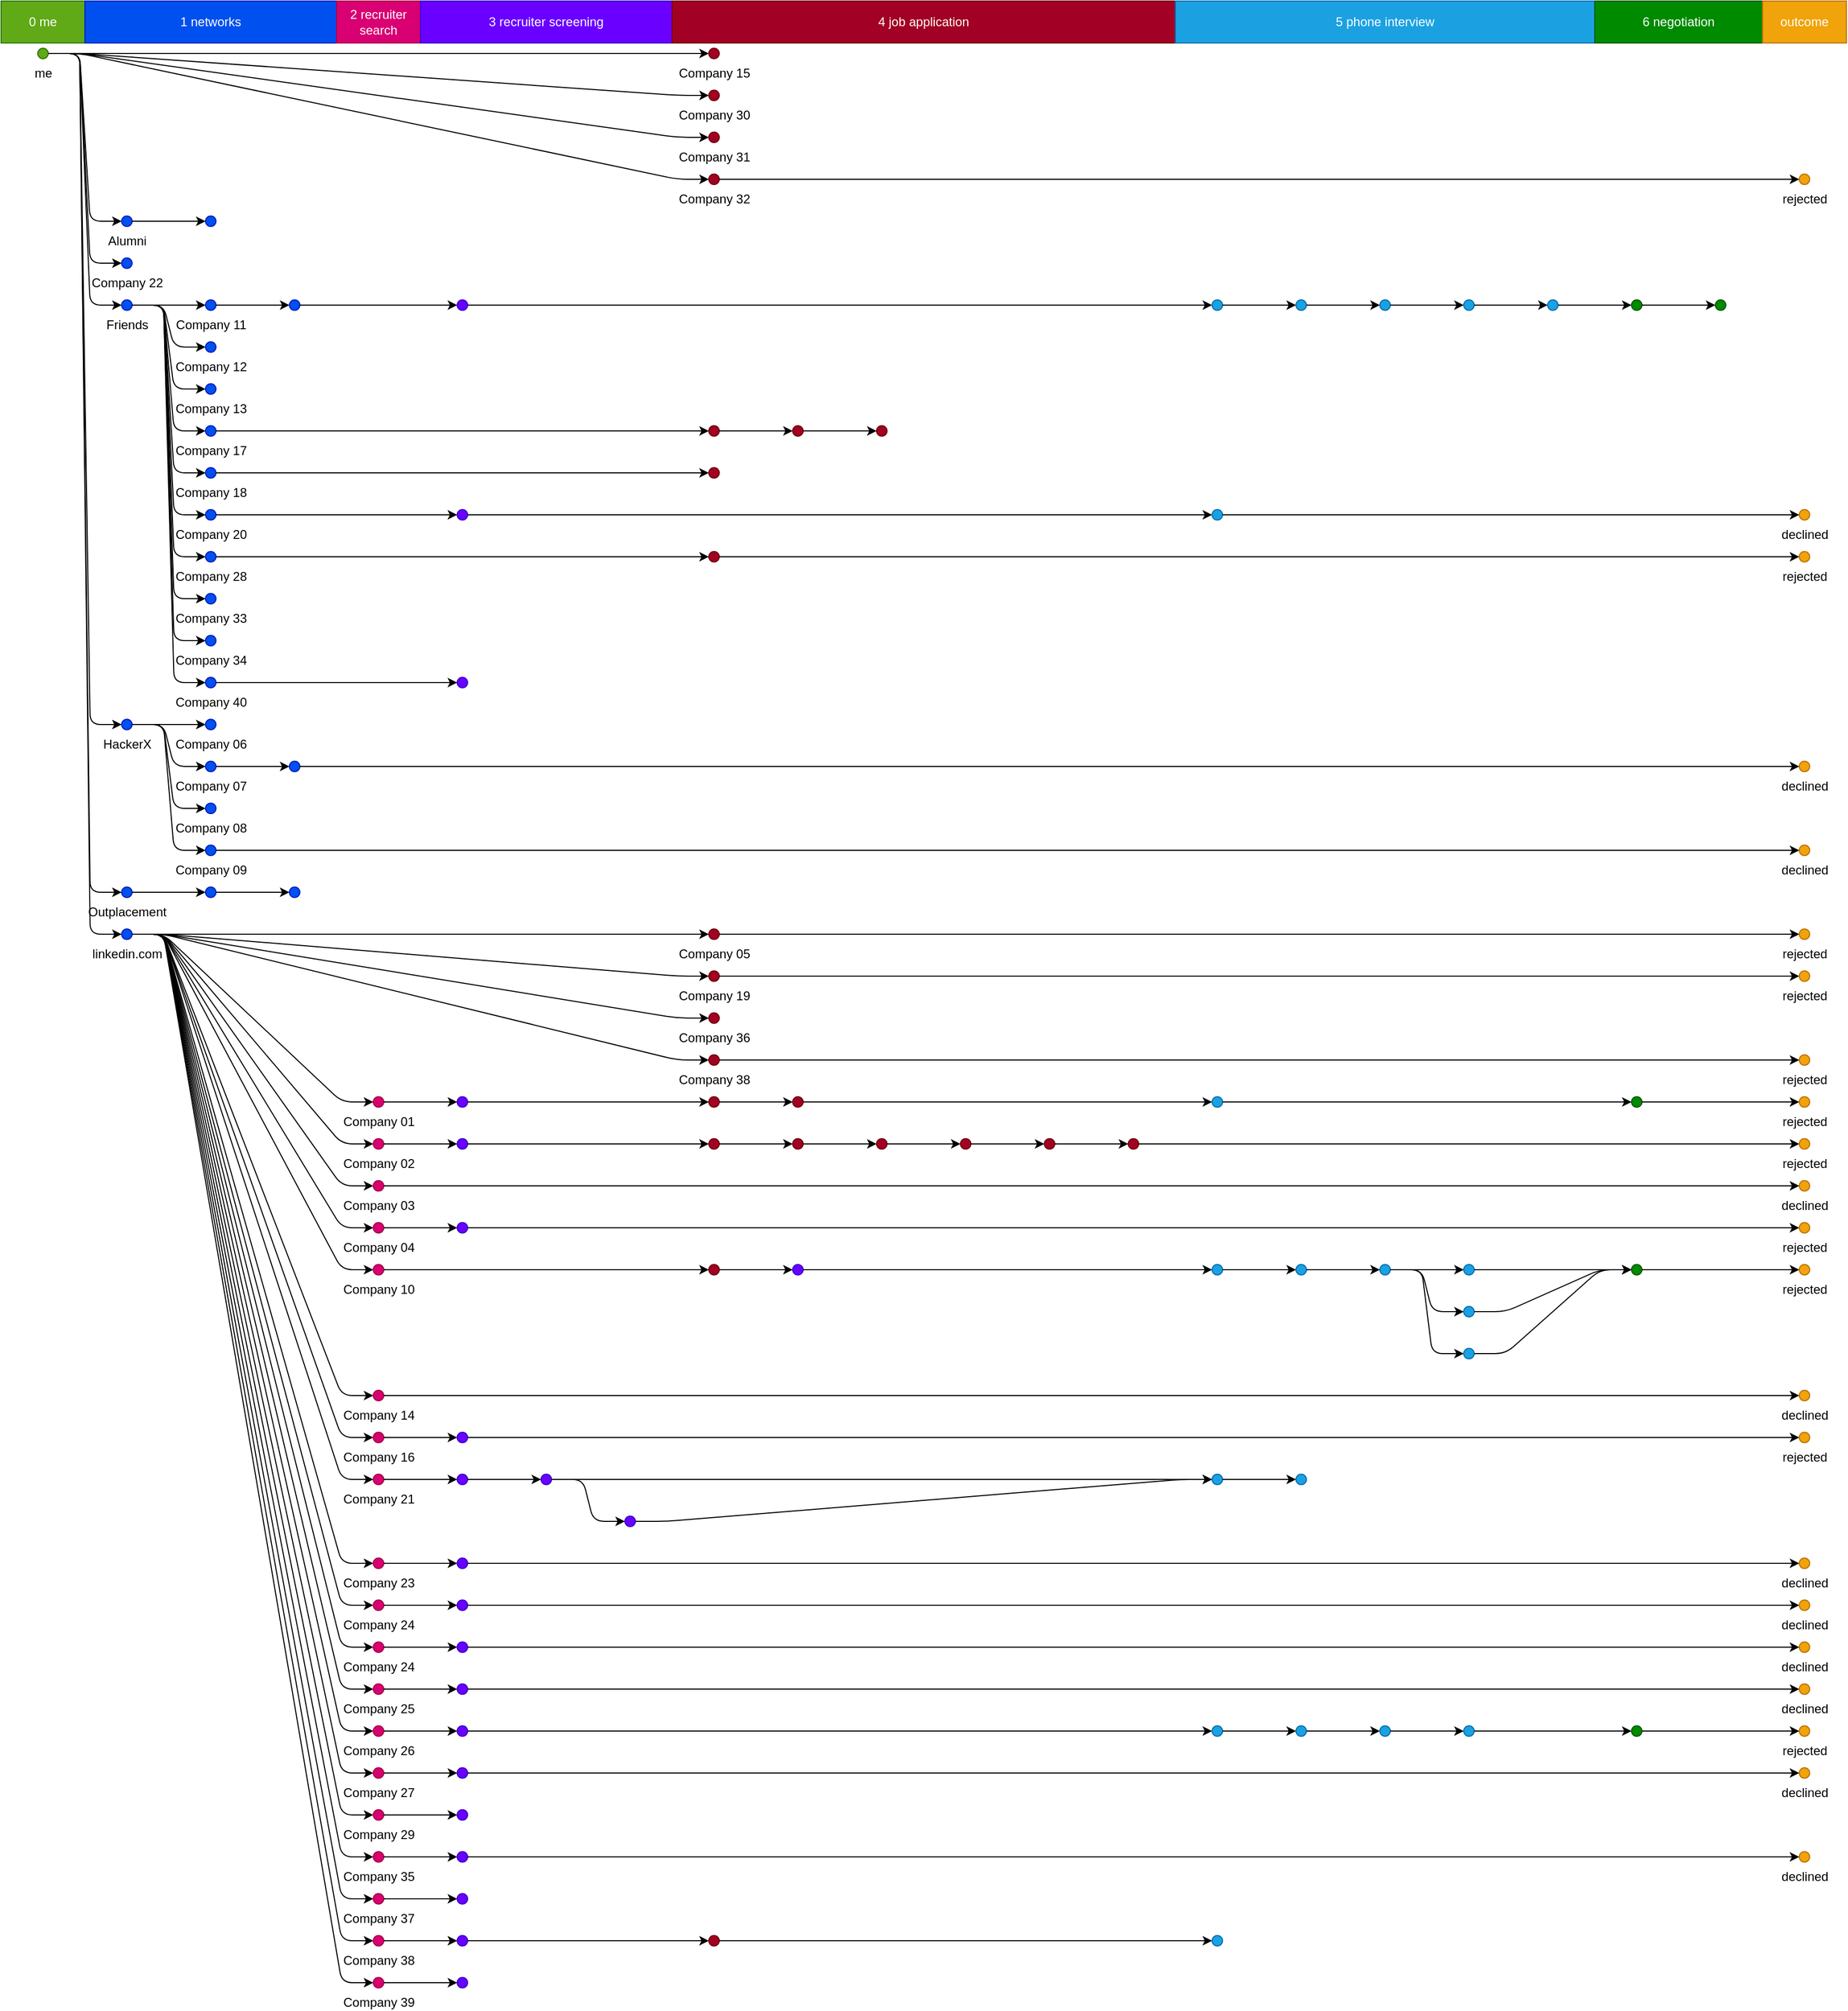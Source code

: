 <mxGraphModel dx="640" dy="480">
	<root>
		<mxCell id="root" style=""></mxCell>
		<mxCell id="layer1" style="" parent="root"></mxCell>
		<mxCell id="0 me" value="0 me" style="html=1;whiteSpace=wrap;fontColor=#ffffff;strokeColor=#2D7600;fillColor=#60A917;" parent="layer1" vertex="1">
			<mxGeometry width="80" height="40" as="geometry"></mxGeometry>
		</mxCell>
		<mxCell id="1 networks" value="1 networks" style="fontColor=#ffffff;strokeColor=#001DBC;fillColor=#0050ef;html=1;whiteSpace=wrap;" parent="layer1" vertex="1">
			<mxGeometry x="80" width="240" height="40" as="geometry"></mxGeometry>
		</mxCell>
		<mxCell id="2 recruiter search" value="2 recruiter search" style="html=1;whiteSpace=wrap;fontColor=#ffffff;strokeColor=#A50040;fillColor=#d80073;" parent="layer1" vertex="1">
			<mxGeometry x="320" width="80" height="40" as="geometry"></mxGeometry>
		</mxCell>
		<mxCell id="3 recruiter screening" value="3 recruiter screening" style="fontColor=#ffffff;strokeColor=#3700CC;fillColor=#6a00ff;html=1;whiteSpace=wrap;" parent="layer1" vertex="1">
			<mxGeometry x="400" width="240" height="40" as="geometry"></mxGeometry>
		</mxCell>
		<mxCell id="4 job application" value="4 job application" style="fillColor=#a20025;html=1;whiteSpace=wrap;fontColor=#ffffff;strokeColor=#6F0000;" parent="layer1" vertex="1">
			<mxGeometry x="640" width="480" height="40" as="geometry"></mxGeometry>
		</mxCell>
		<mxCell id="5 phone interview" value="5 phone interview" style="html=1;whiteSpace=wrap;fontColor=#ffffff;strokeColor=#006EAF;fillColor=#1ba1e2;" parent="layer1" vertex="1">
			<mxGeometry x="1120" width="400" height="40" as="geometry"></mxGeometry>
		</mxCell>
		<mxCell id="6 negotiation" value="6 negotiation" style="strokeColor=#005700;fillColor=#008a00;html=1;whiteSpace=wrap;fontColor=#ffffff;" parent="layer1" vertex="1">
			<mxGeometry x="1520" width="160" height="40" as="geometry"></mxGeometry>
		</mxCell>
		<mxCell id="outcome" value="outcome" style="fontColor=#ffffff;strokeColor=#BD7000;fillColor=#f0a30a;html=1;whiteSpace=wrap;" parent="layer1" vertex="1">
			<mxGeometry x="1680" width="80" height="40" as="geometry"></mxGeometry>
		</mxCell>
		<mxCell id="0" value="me" style="html=1;labelPosition=center;verticalLabelPosition=bottom;verticalAlign=top;strokeColor=#2D7600;aspect=fixed;align=center;fontColor=#000000;fillColor=#60A917;ellipse;" parent="layer1" vertex="1">
			<mxGeometry x="35" y="45" width="10" height="10" as="geometry"></mxGeometry>
		</mxCell>
		<mxCell id="30" value="Company 15" style="aspect=fixed;verticalLabelPosition=bottom;align=center;verticalAlign=top;ellipse;html=1;labelPosition=center;fontColor=#000000;strokeColor=#6F0000;fillColor=#a20025;" parent="layer1" vertex="1">
			<mxGeometry x="675" y="45" width="10" height="10" as="geometry"></mxGeometry>
		</mxCell>
		<mxCell id="0-30" style="strokeWidth=1;edgeStyle=entityRelationEdgeStyle;orthogonalLoop=1;jettySize=auto;html=1;" parent="layer1" edge="1" source="0" target="30">
			<mxGeometry relative="1" as="geometry"></mxGeometry>
		</mxCell>
		<mxCell id="84" value="Company 30" style="align=center;verticalAlign=top;fillColor=#a20025;html=1;verticalLabelPosition=bottom;labelPosition=center;fontColor=#000000;strokeColor=#6F0000;ellipse;aspect=fixed;" parent="layer1" vertex="1">
			<mxGeometry x="675" y="85" width="10" height="10" as="geometry"></mxGeometry>
		</mxCell>
		<mxCell id="0-84" style="edgeStyle=entityRelationEdgeStyle;orthogonalLoop=1;jettySize=auto;html=1;strokeWidth=1;" parent="layer1" edge="1" source="0" target="84">
			<mxGeometry relative="1" as="geometry"></mxGeometry>
		</mxCell>
		<mxCell id="85" value="Company 31" style="labelPosition=center;verticalLabelPosition=bottom;fontColor=#000000;aspect=fixed;html=1;align=center;verticalAlign=top;strokeColor=#6F0000;fillColor=#a20025;ellipse;" parent="layer1" vertex="1">
			<mxGeometry x="675" y="125" width="10" height="10" as="geometry"></mxGeometry>
		</mxCell>
		<mxCell id="0-85" style="edgeStyle=entityRelationEdgeStyle;orthogonalLoop=1;jettySize=auto;html=1;strokeWidth=1;" parent="layer1" edge="1" source="0" target="85">
			<mxGeometry relative="1" as="geometry"></mxGeometry>
		</mxCell>
		<mxCell id="87" value="Company 32" style="html=1;ellipse;labelPosition=center;verticalLabelPosition=bottom;align=center;verticalAlign=top;fontColor=#000000;strokeColor=#6F0000;fillColor=#a20025;aspect=fixed;" parent="layer1" vertex="1">
			<mxGeometry x="675" y="165" width="10" height="10" as="geometry"></mxGeometry>
		</mxCell>
		<mxCell id="87rejected" value="rejected" style="strokeColor=#BD7000;fillColor=#f0a30a;aspect=fixed;html=1;labelPosition=center;verticalLabelPosition=bottom;verticalAlign=top;ellipse;align=center;fontColor=#000000;" parent="layer1" vertex="1">
			<mxGeometry x="1715" y="165" width="10" height="10" as="geometry"></mxGeometry>
		</mxCell>
		<mxCell id="87-87rejected" style="strokeWidth=1;edgeStyle=entityRelationEdgeStyle;orthogonalLoop=1;jettySize=auto;html=1;" parent="layer1" edge="1" source="87" target="87rejected">
			<mxGeometry relative="1" as="geometry"></mxGeometry>
		</mxCell>
		<mxCell id="0-87" style="edgeStyle=entityRelationEdgeStyle;orthogonalLoop=1;jettySize=auto;html=1;strokeWidth=1;" parent="layer1" edge="1" source="0" target="87">
			<mxGeometry relative="1" as="geometry"></mxGeometry>
		</mxCell>
		<mxCell id="wfalumni" value="Alumni" style="align=center;strokeColor=#001DBC;fillColor=#0050ef;labelPosition=center;aspect=fixed;html=1;verticalLabelPosition=bottom;verticalAlign=top;fontColor=#000000;ellipse;" parent="layer1" vertex="1">
			<mxGeometry x="115" y="205" width="10" height="10" as="geometry"></mxGeometry>
		</mxCell>
		<mxCell id="29" style="verticalAlign=top;strokeColor=#001DBC;ellipse;aspect=fixed;html=1;labelPosition=center;verticalLabelPosition=bottom;align=center;fontColor=#000000;fillColor=#0050ef;" parent="layer1" vertex="1">
			<mxGeometry x="195" y="205" width="10" height="10" as="geometry"></mxGeometry>
		</mxCell>
		<mxCell id="wfalumni-29" style="orthogonalLoop=1;jettySize=auto;html=1;strokeWidth=1;edgeStyle=entityRelationEdgeStyle;" parent="layer1" edge="1" source="wfalumni" target="29">
			<mxGeometry relative="1" as="geometry"></mxGeometry>
		</mxCell>
		<mxCell id="0-wfalumni" style="edgeStyle=entityRelationEdgeStyle;orthogonalLoop=1;jettySize=auto;html=1;strokeWidth=1;" parent="layer1" edge="1" source="0" target="wfalumni">
			<mxGeometry relative="1" as="geometry"></mxGeometry>
		</mxCell>
		<mxCell id="42" value="Company 22" style="align=center;verticalAlign=top;strokeColor=#001DBC;ellipse;html=1;labelPosition=center;verticalLabelPosition=bottom;aspect=fixed;fontColor=#000000;fillColor=#0050ef;" parent="layer1" vertex="1">
			<mxGeometry x="115" y="245" width="10" height="10" as="geometry"></mxGeometry>
		</mxCell>
		<mxCell id="0-42" style="jettySize=auto;html=1;strokeWidth=1;edgeStyle=entityRelationEdgeStyle;orthogonalLoop=1;" parent="layer1" edge="1" source="0" target="42">
			<mxGeometry relative="1" as="geometry"></mxGeometry>
		</mxCell>
		<mxCell id="friends" value="Friends" style="fillColor=#0050ef;aspect=fixed;html=1;fontColor=#000000;align=center;verticalAlign=top;strokeColor=#001DBC;ellipse;labelPosition=center;verticalLabelPosition=bottom;" parent="layer1" vertex="1">
			<mxGeometry x="115" y="285" width="10" height="10" as="geometry"></mxGeometry>
		</mxCell>
		<mxCell id="18" value="Company 11" style="ellipse;aspect=fixed;verticalLabelPosition=bottom;align=center;fontColor=#000000;html=1;labelPosition=center;verticalAlign=top;strokeColor=#001DBC;fillColor=#0050ef;" parent="layer1" vertex="1">
			<mxGeometry x="195" y="285" width="10" height="10" as="geometry"></mxGeometry>
		</mxCell>
		<mxCell id="19" style="fillColor=#0050ef;ellipse;html=1;verticalLabelPosition=bottom;fontColor=#000000;strokeColor=#001DBC;aspect=fixed;labelPosition=center;align=center;verticalAlign=top;" parent="layer1" vertex="1">
			<mxGeometry x="275" y="285" width="10" height="10" as="geometry"></mxGeometry>
		</mxCell>
		<mxCell id="25" style="strokeColor=#3700CC;ellipse;html=1;verticalAlign=top;fontColor=#000000;fillColor=#6a00ff;aspect=fixed;labelPosition=center;verticalLabelPosition=bottom;align=center;" parent="layer1" vertex="1">
			<mxGeometry x="435" y="285" width="10" height="10" as="geometry"></mxGeometry>
		</mxCell>
		<mxCell id="26" style="fontColor=#000000;verticalAlign=top;aspect=fixed;html=1;labelPosition=center;verticalLabelPosition=bottom;align=center;strokeColor=#006EAF;fillColor=#1ba1e2;ellipse;" parent="layer1" vertex="1">
			<mxGeometry x="1155" y="285" width="10" height="10" as="geometry"></mxGeometry>
		</mxCell>
		<mxCell id="51" style="fontColor=#000000;strokeColor=#006EAF;aspect=fixed;html=1;verticalLabelPosition=bottom;verticalAlign=top;ellipse;labelPosition=center;align=center;fillColor=#1ba1e2;" parent="layer1" vertex="1">
			<mxGeometry x="1235" y="285" width="10" height="10" as="geometry"></mxGeometry>
		</mxCell>
		<mxCell id="52" style="labelPosition=center;verticalLabelPosition=bottom;align=center;verticalAlign=top;fontColor=#000000;strokeColor=#006EAF;fillColor=#1ba1e2;aspect=fixed;html=1;ellipse;" parent="layer1" vertex="1">
			<mxGeometry x="1315" y="285" width="10" height="10" as="geometry"></mxGeometry>
		</mxCell>
		<mxCell id="76" style="fontColor=#000000;strokeColor=#006EAF;fillColor=#1ba1e2;aspect=fixed;verticalLabelPosition=bottom;labelPosition=center;align=center;verticalAlign=top;ellipse;html=1;" parent="layer1" vertex="1">
			<mxGeometry x="1395" y="285" width="10" height="10" as="geometry"></mxGeometry>
		</mxCell>
		<mxCell id="91" style="aspect=fixed;html=1;align=center;fontColor=#000000;strokeColor=#006EAF;fillColor=#1ba1e2;ellipse;labelPosition=center;verticalLabelPosition=bottom;verticalAlign=top;" parent="layer1" vertex="1">
			<mxGeometry x="1475" y="285" width="10" height="10" as="geometry"></mxGeometry>
		</mxCell>
		<mxCell id="112" style="verticalAlign=top;fillColor=#008a00;ellipse;aspect=fixed;labelPosition=center;verticalLabelPosition=bottom;align=center;html=1;fontColor=#000000;strokeColor=#005700;" parent="layer1" vertex="1">
			<mxGeometry x="1555" y="285" width="10" height="10" as="geometry"></mxGeometry>
		</mxCell>
		<mxCell id="114" style="aspect=fixed;labelPosition=center;verticalLabelPosition=bottom;strokeColor=#005700;fillColor=#008a00;ellipse;align=center;verticalAlign=top;fontColor=#000000;html=1;" parent="layer1" vertex="1">
			<mxGeometry x="1635" y="285" width="10" height="10" as="geometry"></mxGeometry>
		</mxCell>
		<mxCell id="112-114" style="jettySize=auto;html=1;strokeWidth=1;edgeStyle=entityRelationEdgeStyle;orthogonalLoop=1;" parent="layer1" edge="1" source="112" target="114">
			<mxGeometry relative="1" as="geometry"></mxGeometry>
		</mxCell>
		<mxCell id="91-112" style="edgeStyle=entityRelationEdgeStyle;orthogonalLoop=1;jettySize=auto;html=1;strokeWidth=1;" parent="layer1" edge="1" source="91" target="112">
			<mxGeometry relative="1" as="geometry"></mxGeometry>
		</mxCell>
		<mxCell id="76-91" style="html=1;strokeWidth=1;edgeStyle=entityRelationEdgeStyle;orthogonalLoop=1;jettySize=auto;" parent="layer1" edge="1" source="76" target="91">
			<mxGeometry relative="1" as="geometry"></mxGeometry>
		</mxCell>
		<mxCell id="52-76" style="orthogonalLoop=1;jettySize=auto;html=1;strokeWidth=1;edgeStyle=entityRelationEdgeStyle;" parent="layer1" edge="1" source="52" target="76">
			<mxGeometry relative="1" as="geometry"></mxGeometry>
		</mxCell>
		<mxCell id="51-52" style="html=1;strokeWidth=1;edgeStyle=entityRelationEdgeStyle;orthogonalLoop=1;jettySize=auto;" parent="layer1" edge="1" source="51" target="52">
			<mxGeometry relative="1" as="geometry"></mxGeometry>
		</mxCell>
		<mxCell id="26-51" style="edgeStyle=entityRelationEdgeStyle;orthogonalLoop=1;jettySize=auto;html=1;strokeWidth=1;" parent="layer1" edge="1" source="26" target="51">
			<mxGeometry relative="1" as="geometry"></mxGeometry>
		</mxCell>
		<mxCell id="25-26" style="edgeStyle=entityRelationEdgeStyle;orthogonalLoop=1;jettySize=auto;html=1;strokeWidth=1;" parent="layer1" edge="1" source="25" target="26">
			<mxGeometry relative="1" as="geometry"></mxGeometry>
		</mxCell>
		<mxCell id="19-25" style="html=1;strokeWidth=1;edgeStyle=entityRelationEdgeStyle;orthogonalLoop=1;jettySize=auto;" parent="layer1" edge="1" source="19" target="25">
			<mxGeometry relative="1" as="geometry"></mxGeometry>
		</mxCell>
		<mxCell id="18-19" style="edgeStyle=entityRelationEdgeStyle;orthogonalLoop=1;jettySize=auto;html=1;strokeWidth=1;" parent="layer1" edge="1" source="18" target="19">
			<mxGeometry relative="1" as="geometry"></mxGeometry>
		</mxCell>
		<mxCell id="friends-18" style="edgeStyle=entityRelationEdgeStyle;orthogonalLoop=1;jettySize=auto;html=1;strokeWidth=1;" parent="layer1" edge="1" source="friends" target="18">
			<mxGeometry relative="1" as="geometry"></mxGeometry>
		</mxCell>
		<mxCell id="21" value="Company 12" style="ellipse;aspect=fixed;verticalLabelPosition=bottom;fillColor=#0050ef;strokeColor=#001DBC;html=1;labelPosition=center;align=center;verticalAlign=top;fontColor=#000000;" parent="layer1" vertex="1">
			<mxGeometry x="195" y="325" width="10" height="10" as="geometry"></mxGeometry>
		</mxCell>
		<mxCell id="friends-21" style="strokeWidth=1;edgeStyle=entityRelationEdgeStyle;orthogonalLoop=1;jettySize=auto;html=1;" parent="layer1" edge="1" source="friends" target="21">
			<mxGeometry relative="1" as="geometry"></mxGeometry>
		</mxCell>
		<mxCell id="22" value="Company 13" style="verticalAlign=top;fillColor=#0050ef;labelPosition=center;aspect=fixed;html=1;verticalLabelPosition=bottom;align=center;fontColor=#000000;strokeColor=#001DBC;ellipse;" parent="layer1" vertex="1">
			<mxGeometry x="195" y="365" width="10" height="10" as="geometry"></mxGeometry>
		</mxCell>
		<mxCell id="friends-22" style="html=1;strokeWidth=1;edgeStyle=entityRelationEdgeStyle;orthogonalLoop=1;jettySize=auto;" parent="layer1" edge="1" source="friends" target="22">
			<mxGeometry relative="1" as="geometry"></mxGeometry>
		</mxCell>
		<mxCell id="33" value="Company 17" style="ellipse;labelPosition=center;fontColor=#000000;strokeColor=#001DBC;fillColor=#0050ef;aspect=fixed;html=1;verticalLabelPosition=bottom;align=center;verticalAlign=top;" parent="layer1" vertex="1">
			<mxGeometry x="195" y="405" width="10" height="10" as="geometry"></mxGeometry>
		</mxCell>
		<mxCell id="34" style="fillColor=#a20025;ellipse;aspect=fixed;html=1;labelPosition=center;verticalAlign=top;fontColor=#000000;strokeColor=#6F0000;verticalLabelPosition=bottom;align=center;" parent="layer1" vertex="1">
			<mxGeometry x="675" y="405" width="10" height="10" as="geometry"></mxGeometry>
		</mxCell>
		<mxCell id="54" style="fontColor=#000000;strokeColor=#6F0000;html=1;align=center;verticalAlign=top;verticalLabelPosition=bottom;fillColor=#a20025;ellipse;aspect=fixed;labelPosition=center;" parent="layer1" vertex="1">
			<mxGeometry x="755" y="405" width="10" height="10" as="geometry"></mxGeometry>
		</mxCell>
		<mxCell id="61" style="ellipse;aspect=fixed;html=1;verticalLabelPosition=bottom;align=center;fontColor=#000000;labelPosition=center;verticalAlign=top;strokeColor=#6F0000;fillColor=#a20025;" parent="layer1" vertex="1">
			<mxGeometry x="835" y="405" width="10" height="10" as="geometry"></mxGeometry>
		</mxCell>
		<mxCell id="54-61" style="edgeStyle=entityRelationEdgeStyle;orthogonalLoop=1;jettySize=auto;html=1;strokeWidth=1;" parent="layer1" edge="1" source="54" target="61">
			<mxGeometry relative="1" as="geometry"></mxGeometry>
		</mxCell>
		<mxCell id="34-54" style="orthogonalLoop=1;jettySize=auto;html=1;strokeWidth=1;edgeStyle=entityRelationEdgeStyle;" parent="layer1" edge="1" source="34" target="54">
			<mxGeometry relative="1" as="geometry"></mxGeometry>
		</mxCell>
		<mxCell id="33-34" style="edgeStyle=entityRelationEdgeStyle;orthogonalLoop=1;jettySize=auto;html=1;strokeWidth=1;" parent="layer1" edge="1" source="33" target="34">
			<mxGeometry relative="1" as="geometry"></mxGeometry>
		</mxCell>
		<mxCell id="friends-33" style="html=1;strokeWidth=1;edgeStyle=entityRelationEdgeStyle;orthogonalLoop=1;jettySize=auto;" parent="layer1" edge="1" source="friends" target="33">
			<mxGeometry relative="1" as="geometry"></mxGeometry>
		</mxCell>
		<mxCell id="35" value="Company 18" style="aspect=fixed;html=1;labelPosition=center;align=center;verticalAlign=top;ellipse;verticalLabelPosition=bottom;fontColor=#000000;strokeColor=#001DBC;fillColor=#0050ef;" parent="layer1" vertex="1">
			<mxGeometry x="195" y="445" width="10" height="10" as="geometry"></mxGeometry>
		</mxCell>
		<mxCell id="36" style="align=center;labelPosition=center;verticalLabelPosition=bottom;verticalAlign=top;fontColor=#000000;strokeColor=#6F0000;ellipse;aspect=fixed;html=1;fillColor=#a20025;" parent="layer1" vertex="1">
			<mxGeometry x="675" y="445" width="10" height="10" as="geometry"></mxGeometry>
		</mxCell>
		<mxCell id="35-36" style="jettySize=auto;html=1;strokeWidth=1;edgeStyle=entityRelationEdgeStyle;orthogonalLoop=1;" parent="layer1" edge="1" source="35" target="36">
			<mxGeometry relative="1" as="geometry"></mxGeometry>
		</mxCell>
		<mxCell id="friends-35" style="strokeWidth=1;edgeStyle=entityRelationEdgeStyle;orthogonalLoop=1;jettySize=auto;html=1;" parent="layer1" edge="1" source="friends" target="35">
			<mxGeometry relative="1" as="geometry"></mxGeometry>
		</mxCell>
		<mxCell id="38" value="Company 20" style="aspect=fixed;labelPosition=center;align=center;verticalAlign=top;strokeColor=#001DBC;ellipse;html=1;verticalLabelPosition=bottom;fontColor=#000000;fillColor=#0050ef;" parent="layer1" vertex="1">
			<mxGeometry x="195" y="485" width="10" height="10" as="geometry"></mxGeometry>
		</mxCell>
		<mxCell id="39" style="html=1;verticalLabelPosition=bottom;align=center;fontColor=#000000;strokeColor=#3700CC;ellipse;aspect=fixed;labelPosition=center;verticalAlign=top;fillColor=#6a00ff;" parent="layer1" vertex="1">
			<mxGeometry x="435" y="485" width="10" height="10" as="geometry"></mxGeometry>
		</mxCell>
		<mxCell id="40" style="ellipse;html=1;align=center;fontColor=#000000;fillColor=#1ba1e2;strokeColor=#006EAF;aspect=fixed;labelPosition=center;verticalLabelPosition=bottom;verticalAlign=top;" parent="layer1" vertex="1">
			<mxGeometry x="1155" y="485" width="10" height="10" as="geometry"></mxGeometry>
		</mxCell>
		<mxCell id="40declined" value="declined" style="html=1;labelPosition=center;verticalAlign=top;fontColor=#000000;strokeColor=#BD7000;fillColor=#f0a30a;ellipse;aspect=fixed;verticalLabelPosition=bottom;align=center;" parent="layer1" vertex="1">
			<mxGeometry x="1715" y="485" width="10" height="10" as="geometry"></mxGeometry>
		</mxCell>
		<mxCell id="40-40declined" style="strokeWidth=1;edgeStyle=entityRelationEdgeStyle;orthogonalLoop=1;jettySize=auto;html=1;" parent="layer1" edge="1" source="40" target="40declined">
			<mxGeometry relative="1" as="geometry"></mxGeometry>
		</mxCell>
		<mxCell id="39-40" style="strokeWidth=1;edgeStyle=entityRelationEdgeStyle;orthogonalLoop=1;jettySize=auto;html=1;" parent="layer1" edge="1" source="39" target="40">
			<mxGeometry relative="1" as="geometry"></mxGeometry>
		</mxCell>
		<mxCell id="38-39" style="edgeStyle=entityRelationEdgeStyle;orthogonalLoop=1;jettySize=auto;html=1;strokeWidth=1;" parent="layer1" edge="1" source="38" target="39">
			<mxGeometry relative="1" as="geometry"></mxGeometry>
		</mxCell>
		<mxCell id="friends-38" style="orthogonalLoop=1;jettySize=auto;html=1;strokeWidth=1;edgeStyle=entityRelationEdgeStyle;" parent="layer1" edge="1" source="friends" target="38">
			<mxGeometry relative="1" as="geometry"></mxGeometry>
		</mxCell>
		<mxCell id="78" value="Company 28" style="verticalAlign=top;fillColor=#0050ef;align=center;aspect=fixed;html=1;labelPosition=center;verticalLabelPosition=bottom;fontColor=#000000;strokeColor=#001DBC;ellipse;" parent="layer1" vertex="1">
			<mxGeometry x="195" y="525" width="10" height="10" as="geometry"></mxGeometry>
		</mxCell>
		<mxCell id="82" style="align=center;verticalAlign=top;fontColor=#000000;fillColor=#a20025;html=1;verticalLabelPosition=bottom;labelPosition=center;strokeColor=#6F0000;ellipse;aspect=fixed;" parent="layer1" vertex="1">
			<mxGeometry x="675" y="525" width="10" height="10" as="geometry"></mxGeometry>
		</mxCell>
		<mxCell id="82rejected" value="rejected" style="verticalAlign=top;fillColor=#f0a30a;ellipse;aspect=fixed;align=center;fontColor=#000000;strokeColor=#BD7000;html=1;labelPosition=center;verticalLabelPosition=bottom;" parent="layer1" vertex="1">
			<mxGeometry x="1715" y="525" width="10" height="10" as="geometry"></mxGeometry>
		</mxCell>
		<mxCell id="82-82rejected" style="html=1;strokeWidth=1;edgeStyle=entityRelationEdgeStyle;orthogonalLoop=1;jettySize=auto;" parent="layer1" edge="1" source="82" target="82rejected">
			<mxGeometry relative="1" as="geometry"></mxGeometry>
		</mxCell>
		<mxCell id="78-82" style="edgeStyle=entityRelationEdgeStyle;orthogonalLoop=1;jettySize=auto;html=1;strokeWidth=1;" parent="layer1" edge="1" source="78" target="82">
			<mxGeometry relative="1" as="geometry"></mxGeometry>
		</mxCell>
		<mxCell id="friends-78" style="html=1;strokeWidth=1;edgeStyle=entityRelationEdgeStyle;orthogonalLoop=1;jettySize=auto;" parent="layer1" edge="1" source="friends" target="78">
			<mxGeometry relative="1" as="geometry"></mxGeometry>
		</mxCell>
		<mxCell id="89" value="Company 33" style="ellipse;aspect=fixed;align=center;fontColor=#000000;strokeColor=#001DBC;fillColor=#0050ef;html=1;labelPosition=center;verticalLabelPosition=bottom;verticalAlign=top;" parent="layer1" vertex="1">
			<mxGeometry x="195" y="565" width="10" height="10" as="geometry"></mxGeometry>
		</mxCell>
		<mxCell id="friends-89" style="edgeStyle=entityRelationEdgeStyle;orthogonalLoop=1;jettySize=auto;html=1;strokeWidth=1;" parent="layer1" edge="1" source="friends" target="89">
			<mxGeometry relative="1" as="geometry"></mxGeometry>
		</mxCell>
		<mxCell id="90" value="Company 34" style="fontColor=#000000;fillColor=#0050ef;ellipse;aspect=fixed;verticalLabelPosition=bottom;align=center;verticalAlign=top;strokeColor=#001DBC;html=1;labelPosition=center;" parent="layer1" vertex="1">
			<mxGeometry x="195" y="605" width="10" height="10" as="geometry"></mxGeometry>
		</mxCell>
		<mxCell id="friends-90" style="edgeStyle=entityRelationEdgeStyle;orthogonalLoop=1;jettySize=auto;html=1;strokeWidth=1;" parent="layer1" edge="1" source="friends" target="90">
			<mxGeometry relative="1" as="geometry"></mxGeometry>
		</mxCell>
		<mxCell id="110" value="Company 40" style="aspect=fixed;labelPosition=center;verticalAlign=top;fontColor=#000000;fillColor=#0050ef;ellipse;html=1;verticalLabelPosition=bottom;align=center;strokeColor=#001DBC;" parent="layer1" vertex="1">
			<mxGeometry x="195" y="645" width="10" height="10" as="geometry"></mxGeometry>
		</mxCell>
		<mxCell id="113" style="fillColor=#6a00ff;aspect=fixed;align=center;fontColor=#000000;strokeColor=#3700CC;verticalAlign=top;ellipse;html=1;labelPosition=center;verticalLabelPosition=bottom;" parent="layer1" vertex="1">
			<mxGeometry x="435" y="645" width="10" height="10" as="geometry"></mxGeometry>
		</mxCell>
		<mxCell id="110-113" style="edgeStyle=entityRelationEdgeStyle;orthogonalLoop=1;jettySize=auto;html=1;strokeWidth=1;" parent="layer1" edge="1" source="110" target="113">
			<mxGeometry relative="1" as="geometry"></mxGeometry>
		</mxCell>
		<mxCell id="friends-110" style="edgeStyle=entityRelationEdgeStyle;orthogonalLoop=1;jettySize=auto;html=1;strokeWidth=1;" parent="layer1" edge="1" source="friends" target="110">
			<mxGeometry relative="1" as="geometry"></mxGeometry>
		</mxCell>
		<mxCell id="0-friends" style="orthogonalLoop=1;jettySize=auto;html=1;strokeWidth=1;edgeStyle=entityRelationEdgeStyle;" parent="layer1" edge="1" source="0" target="friends">
			<mxGeometry relative="1" as="geometry"></mxGeometry>
		</mxCell>
		<mxCell id="hackerx" value="HackerX" style="strokeColor=#001DBC;fillColor=#0050ef;ellipse;labelPosition=center;verticalLabelPosition=bottom;fontColor=#000000;aspect=fixed;html=1;align=center;verticalAlign=top;" parent="layer1" vertex="1">
			<mxGeometry x="115" y="685" width="10" height="10" as="geometry"></mxGeometry>
		</mxCell>
		<mxCell id="10" value="Company 06" style="labelPosition=center;align=center;verticalAlign=top;fontColor=#000000;strokeColor=#001DBC;fillColor=#0050ef;aspect=fixed;html=1;ellipse;verticalLabelPosition=bottom;" parent="layer1" vertex="1">
			<mxGeometry x="195" y="685" width="10" height="10" as="geometry"></mxGeometry>
		</mxCell>
		<mxCell id="hackerx-10" style="orthogonalLoop=1;jettySize=auto;html=1;strokeWidth=1;edgeStyle=entityRelationEdgeStyle;" parent="layer1" edge="1" source="hackerx" target="10">
			<mxGeometry relative="1" as="geometry"></mxGeometry>
		</mxCell>
		<mxCell id="11" value="Company 07" style="ellipse;html=1;verticalLabelPosition=bottom;align=center;fontColor=#000000;fillColor=#0050ef;aspect=fixed;labelPosition=center;verticalAlign=top;strokeColor=#001DBC;" parent="layer1" vertex="1">
			<mxGeometry x="195" y="725" width="10" height="10" as="geometry"></mxGeometry>
		</mxCell>
		<mxCell id="17" style="html=1;verticalAlign=top;fontColor=#000000;strokeColor=#001DBC;ellipse;aspect=fixed;labelPosition=center;verticalLabelPosition=bottom;align=center;fillColor=#0050ef;" parent="layer1" vertex="1">
			<mxGeometry x="275" y="725" width="10" height="10" as="geometry"></mxGeometry>
		</mxCell>
		<mxCell id="17declined" value="declined" style="fillColor=#f0a30a;ellipse;aspect=fixed;html=1;verticalLabelPosition=bottom;align=center;verticalAlign=top;fontColor=#000000;labelPosition=center;strokeColor=#BD7000;" parent="layer1" vertex="1">
			<mxGeometry x="1715" y="725" width="10" height="10" as="geometry"></mxGeometry>
		</mxCell>
		<mxCell id="17-17declined" style="orthogonalLoop=1;jettySize=auto;html=1;strokeWidth=1;edgeStyle=entityRelationEdgeStyle;" parent="layer1" edge="1" source="17" target="17declined">
			<mxGeometry relative="1" as="geometry"></mxGeometry>
		</mxCell>
		<mxCell id="11-17" style="edgeStyle=entityRelationEdgeStyle;orthogonalLoop=1;jettySize=auto;html=1;strokeWidth=1;" parent="layer1" edge="1" source="11" target="17">
			<mxGeometry relative="1" as="geometry"></mxGeometry>
		</mxCell>
		<mxCell id="hackerx-11" style="jettySize=auto;html=1;strokeWidth=1;edgeStyle=entityRelationEdgeStyle;orthogonalLoop=1;" parent="layer1" edge="1" source="hackerx" target="11">
			<mxGeometry relative="1" as="geometry"></mxGeometry>
		</mxCell>
		<mxCell id="12" value="Company 08" style="html=1;align=center;verticalAlign=top;strokeColor=#001DBC;ellipse;labelPosition=center;verticalLabelPosition=bottom;fontColor=#000000;fillColor=#0050ef;aspect=fixed;" parent="layer1" vertex="1">
			<mxGeometry x="195" y="765" width="10" height="10" as="geometry"></mxGeometry>
		</mxCell>
		<mxCell id="hackerx-12" style="jettySize=auto;html=1;strokeWidth=1;edgeStyle=entityRelationEdgeStyle;orthogonalLoop=1;" parent="layer1" edge="1" source="hackerx" target="12">
			<mxGeometry relative="1" as="geometry"></mxGeometry>
		</mxCell>
		<mxCell id="13" value="Company 09" style="aspect=fixed;verticalLabelPosition=bottom;align=center;strokeColor=#001DBC;fillColor=#0050ef;ellipse;html=1;labelPosition=center;verticalAlign=top;fontColor=#000000;" parent="layer1" vertex="1">
			<mxGeometry x="195" y="805" width="10" height="10" as="geometry"></mxGeometry>
		</mxCell>
		<mxCell id="13declined" value="declined" style="verticalAlign=top;fontColor=#000000;strokeColor=#BD7000;fillColor=#f0a30a;ellipse;html=1;labelPosition=center;align=center;aspect=fixed;verticalLabelPosition=bottom;" parent="layer1" vertex="1">
			<mxGeometry x="1715" y="805" width="10" height="10" as="geometry"></mxGeometry>
		</mxCell>
		<mxCell id="13-13declined" style="strokeWidth=1;edgeStyle=entityRelationEdgeStyle;orthogonalLoop=1;jettySize=auto;html=1;" parent="layer1" edge="1" source="13" target="13declined">
			<mxGeometry relative="1" as="geometry"></mxGeometry>
		</mxCell>
		<mxCell id="hackerx-13" style="jettySize=auto;html=1;strokeWidth=1;edgeStyle=entityRelationEdgeStyle;orthogonalLoop=1;" parent="layer1" edge="1" source="hackerx" target="13">
			<mxGeometry relative="1" as="geometry"></mxGeometry>
		</mxCell>
		<mxCell id="0-hackerx" style="strokeWidth=1;edgeStyle=entityRelationEdgeStyle;orthogonalLoop=1;jettySize=auto;html=1;" parent="layer1" edge="1" source="0" target="hackerx">
			<mxGeometry relative="1" as="geometry"></mxGeometry>
		</mxCell>
		<mxCell id="keystone" value="Outplacement" style="ellipse;html=1;verticalLabelPosition=bottom;strokeColor=#001DBC;fillColor=#0050ef;aspect=fixed;labelPosition=center;align=center;verticalAlign=top;fontColor=#000000;" parent="layer1" vertex="1">
			<mxGeometry x="115" y="845" width="10" height="10" as="geometry"></mxGeometry>
		</mxCell>
		<mxCell id="14" style="ellipse;fontColor=#000000;fillColor=#0050ef;verticalAlign=top;strokeColor=#001DBC;aspect=fixed;html=1;labelPosition=center;verticalLabelPosition=bottom;align=center;" parent="layer1" vertex="1">
			<mxGeometry x="195" y="845" width="10" height="10" as="geometry"></mxGeometry>
		</mxCell>
		<mxCell id="28" style="fillColor=#0050ef;ellipse;aspect=fixed;labelPosition=center;align=center;strokeColor=#001DBC;html=1;verticalLabelPosition=bottom;verticalAlign=top;fontColor=#000000;" parent="layer1" vertex="1">
			<mxGeometry x="275" y="845" width="10" height="10" as="geometry"></mxGeometry>
		</mxCell>
		<mxCell id="14-28" style="html=1;strokeWidth=1;edgeStyle=entityRelationEdgeStyle;orthogonalLoop=1;jettySize=auto;" parent="layer1" edge="1" source="14" target="28">
			<mxGeometry relative="1" as="geometry"></mxGeometry>
		</mxCell>
		<mxCell id="keystone-14" style="edgeStyle=entityRelationEdgeStyle;orthogonalLoop=1;jettySize=auto;html=1;strokeWidth=1;" parent="layer1" edge="1" source="keystone" target="14">
			<mxGeometry relative="1" as="geometry"></mxGeometry>
		</mxCell>
		<mxCell id="0-keystone" style="edgeStyle=entityRelationEdgeStyle;orthogonalLoop=1;jettySize=auto;html=1;strokeWidth=1;" parent="layer1" edge="1" source="0" target="keystone">
			<mxGeometry relative="1" as="geometry"></mxGeometry>
		</mxCell>
		<mxCell id="linkedin" value="linkedin.com" style="align=center;verticalAlign=top;strokeColor=#001DBC;ellipse;aspect=fixed;html=1;verticalLabelPosition=bottom;labelPosition=center;fontColor=#000000;fillColor=#0050ef;" parent="layer1" vertex="1">
			<mxGeometry x="115" y="885" width="10" height="10" as="geometry"></mxGeometry>
		</mxCell>
		<mxCell id="8" value="Company 05" style="fillColor=#a20025;html=1;align=center;labelPosition=center;verticalLabelPosition=bottom;verticalAlign=top;fontColor=#000000;strokeColor=#6F0000;ellipse;aspect=fixed;" parent="layer1" vertex="1">
			<mxGeometry x="675" y="885" width="10" height="10" as="geometry"></mxGeometry>
		</mxCell>
		<mxCell id="8rejected" value="rejected" style="aspect=fixed;verticalLabelPosition=bottom;fillColor=#f0a30a;strokeColor=#BD7000;ellipse;html=1;labelPosition=center;align=center;verticalAlign=top;fontColor=#000000;" parent="layer1" vertex="1">
			<mxGeometry x="1715" y="885" width="10" height="10" as="geometry"></mxGeometry>
		</mxCell>
		<mxCell id="8-8rejected" style="html=1;strokeWidth=1;edgeStyle=entityRelationEdgeStyle;orthogonalLoop=1;jettySize=auto;" parent="layer1" edge="1" source="8" target="8rejected">
			<mxGeometry relative="1" as="geometry"></mxGeometry>
		</mxCell>
		<mxCell id="linkedin-8" style="orthogonalLoop=1;jettySize=auto;html=1;strokeWidth=1;edgeStyle=entityRelationEdgeStyle;" parent="layer1" edge="1" source="linkedin" target="8">
			<mxGeometry relative="1" as="geometry"></mxGeometry>
		</mxCell>
		<mxCell id="37" value="Company 19" style="fontColor=#000000;ellipse;html=1;verticalLabelPosition=bottom;verticalAlign=top;strokeColor=#6F0000;fillColor=#a20025;aspect=fixed;labelPosition=center;align=center;" parent="layer1" vertex="1">
			<mxGeometry x="675" y="925" width="10" height="10" as="geometry"></mxGeometry>
		</mxCell>
		<mxCell id="37rejected" value="rejected" style="html=1;strokeColor=#BD7000;align=center;verticalAlign=top;fontColor=#000000;fillColor=#f0a30a;ellipse;aspect=fixed;labelPosition=center;verticalLabelPosition=bottom;" parent="layer1" vertex="1">
			<mxGeometry x="1715" y="925" width="10" height="10" as="geometry"></mxGeometry>
		</mxCell>
		<mxCell id="37-37rejected" style="edgeStyle=entityRelationEdgeStyle;orthogonalLoop=1;jettySize=auto;html=1;strokeWidth=1;" parent="layer1" edge="1" source="37" target="37rejected">
			<mxGeometry relative="1" as="geometry"></mxGeometry>
		</mxCell>
		<mxCell id="linkedin-37" style="jettySize=auto;html=1;strokeWidth=1;edgeStyle=entityRelationEdgeStyle;orthogonalLoop=1;" parent="layer1" edge="1" source="linkedin" target="37">
			<mxGeometry relative="1" as="geometry"></mxGeometry>
		</mxCell>
		<mxCell id="94" value="Company 36" style="fillColor=#a20025;aspect=fixed;html=1;verticalAlign=top;fontColor=#000000;strokeColor=#6F0000;ellipse;labelPosition=center;verticalLabelPosition=bottom;align=center;" parent="layer1" vertex="1">
			<mxGeometry x="675" y="965" width="10" height="10" as="geometry"></mxGeometry>
		</mxCell>
		<mxCell id="linkedin-94" style="orthogonalLoop=1;jettySize=auto;html=1;strokeWidth=1;edgeStyle=entityRelationEdgeStyle;" parent="layer1" edge="1" source="linkedin" target="94">
			<mxGeometry relative="1" as="geometry"></mxGeometry>
		</mxCell>
		<mxCell id="99" value="Company 38" style="fillColor=#a20025;ellipse;aspect=fixed;html=1;verticalLabelPosition=bottom;verticalAlign=top;labelPosition=center;align=center;fontColor=#000000;strokeColor=#6F0000;" parent="layer1" vertex="1">
			<mxGeometry x="675" y="1005" width="10" height="10" as="geometry"></mxGeometry>
		</mxCell>
		<mxCell id="99rejected" value="rejected" style="fontColor=#000000;strokeColor=#BD7000;fillColor=#f0a30a;html=1;labelPosition=center;verticalLabelPosition=bottom;verticalAlign=top;ellipse;aspect=fixed;align=center;" parent="layer1" vertex="1">
			<mxGeometry x="1715" y="1005" width="10" height="10" as="geometry"></mxGeometry>
		</mxCell>
		<mxCell id="99-99rejected" style="edgeStyle=entityRelationEdgeStyle;orthogonalLoop=1;jettySize=auto;html=1;strokeWidth=1;" parent="layer1" edge="1" source="99" target="99rejected">
			<mxGeometry relative="1" as="geometry"></mxGeometry>
		</mxCell>
		<mxCell id="linkedin-99" style="html=1;strokeWidth=1;edgeStyle=entityRelationEdgeStyle;orthogonalLoop=1;jettySize=auto;" parent="layer1" edge="1" source="linkedin" target="99">
			<mxGeometry relative="1" as="geometry"></mxGeometry>
		</mxCell>
		<mxCell id="1" value="Company 01" style="labelPosition=center;align=center;fontColor=#000000;fillColor=#d80073;ellipse;aspect=fixed;html=1;verticalLabelPosition=bottom;verticalAlign=top;strokeColor=#A50040;" parent="layer1" vertex="1">
			<mxGeometry x="355" y="1045" width="10" height="10" as="geometry"></mxGeometry>
		</mxCell>
		<mxCell id="6" style="labelPosition=center;verticalAlign=top;fontColor=#000000;strokeColor=#3700CC;html=1;aspect=fixed;verticalLabelPosition=bottom;align=center;fillColor=#6a00ff;ellipse;" parent="layer1" vertex="1">
			<mxGeometry x="435" y="1045" width="10" height="10" as="geometry"></mxGeometry>
		</mxCell>
		<mxCell id="7" style="labelPosition=center;verticalLabelPosition=bottom;align=center;verticalAlign=top;strokeColor=#6F0000;fillColor=#a20025;aspect=fixed;html=1;ellipse;fontColor=#000000;" parent="layer1" vertex="1">
			<mxGeometry x="675" y="1045" width="10" height="10" as="geometry"></mxGeometry>
		</mxCell>
		<mxCell id="27" style="ellipse;verticalLabelPosition=bottom;align=center;strokeColor=#6F0000;aspect=fixed;html=1;labelPosition=center;verticalAlign=top;fontColor=#000000;fillColor=#a20025;" parent="layer1" vertex="1">
			<mxGeometry x="755" y="1045" width="10" height="10" as="geometry"></mxGeometry>
		</mxCell>
		<mxCell id="53" style="aspect=fixed;html=1;labelPosition=center;align=center;verticalAlign=top;fontColor=#000000;ellipse;verticalLabelPosition=bottom;strokeColor=#006EAF;fillColor=#1ba1e2;" parent="layer1" vertex="1">
			<mxGeometry x="1155" y="1045" width="10" height="10" as="geometry"></mxGeometry>
		</mxCell>
		<mxCell id="86" style="fontColor=#000000;fillColor=#008a00;ellipse;html=1;labelPosition=center;align=center;aspect=fixed;verticalLabelPosition=bottom;verticalAlign=top;strokeColor=#005700;" parent="layer1" vertex="1">
			<mxGeometry x="1555" y="1045" width="10" height="10" as="geometry"></mxGeometry>
		</mxCell>
		<mxCell id="86rejected" value="rejected" style="ellipse;strokeColor=#BD7000;fillColor=#f0a30a;fontColor=#000000;aspect=fixed;html=1;labelPosition=center;verticalLabelPosition=bottom;align=center;verticalAlign=top;" parent="layer1" vertex="1">
			<mxGeometry x="1715" y="1045" width="10" height="10" as="geometry"></mxGeometry>
		</mxCell>
		<mxCell id="86-86rejected" style="strokeWidth=1;edgeStyle=entityRelationEdgeStyle;orthogonalLoop=1;jettySize=auto;html=1;" parent="layer1" edge="1" source="86" target="86rejected">
			<mxGeometry relative="1" as="geometry"></mxGeometry>
		</mxCell>
		<mxCell id="53-86" style="jettySize=auto;html=1;strokeWidth=1;edgeStyle=entityRelationEdgeStyle;orthogonalLoop=1;" parent="layer1" edge="1" source="53" target="86">
			<mxGeometry relative="1" as="geometry"></mxGeometry>
		</mxCell>
		<mxCell id="27-53" style="orthogonalLoop=1;jettySize=auto;html=1;strokeWidth=1;edgeStyle=entityRelationEdgeStyle;" parent="layer1" edge="1" source="27" target="53">
			<mxGeometry relative="1" as="geometry"></mxGeometry>
		</mxCell>
		<mxCell id="7-27" style="edgeStyle=entityRelationEdgeStyle;orthogonalLoop=1;jettySize=auto;html=1;strokeWidth=1;" parent="layer1" edge="1" source="7" target="27">
			<mxGeometry relative="1" as="geometry"></mxGeometry>
		</mxCell>
		<mxCell id="6-7" style="edgeStyle=entityRelationEdgeStyle;orthogonalLoop=1;jettySize=auto;html=1;strokeWidth=1;" parent="layer1" edge="1" source="6" target="7">
			<mxGeometry relative="1" as="geometry"></mxGeometry>
		</mxCell>
		<mxCell id="1-6" style="edgeStyle=entityRelationEdgeStyle;orthogonalLoop=1;jettySize=auto;html=1;strokeWidth=1;" parent="layer1" edge="1" source="1" target="6">
			<mxGeometry relative="1" as="geometry"></mxGeometry>
		</mxCell>
		<mxCell id="linkedin-1" style="jettySize=auto;html=1;strokeWidth=1;edgeStyle=entityRelationEdgeStyle;orthogonalLoop=1;" parent="layer1" edge="1" source="linkedin" target="1">
			<mxGeometry relative="1" as="geometry"></mxGeometry>
		</mxCell>
		<mxCell id="2" value="Company 02" style="html=1;labelPosition=center;align=center;fontColor=#000000;strokeColor=#A50040;fillColor=#d80073;ellipse;aspect=fixed;verticalLabelPosition=bottom;verticalAlign=top;" parent="layer1" vertex="1">
			<mxGeometry x="355" y="1085" width="10" height="10" as="geometry"></mxGeometry>
		</mxCell>
		<mxCell id="9" style="labelPosition=center;align=center;fontColor=#000000;fillColor=#6a00ff;ellipse;html=1;verticalLabelPosition=bottom;verticalAlign=top;strokeColor=#3700CC;aspect=fixed;" parent="layer1" vertex="1">
			<mxGeometry x="435" y="1085" width="10" height="10" as="geometry"></mxGeometry>
		</mxCell>
		<mxCell id="23" style="labelPosition=center;verticalLabelPosition=bottom;verticalAlign=top;fontColor=#000000;ellipse;html=1;strokeColor=#6F0000;fillColor=#a20025;aspect=fixed;align=center;" parent="layer1" vertex="1">
			<mxGeometry x="675" y="1085" width="10" height="10" as="geometry"></mxGeometry>
		</mxCell>
		<mxCell id="57" style="labelPosition=center;verticalLabelPosition=bottom;fillColor=#a20025;ellipse;aspect=fixed;verticalAlign=top;fontColor=#000000;strokeColor=#6F0000;html=1;align=center;" parent="layer1" vertex="1">
			<mxGeometry x="755" y="1085" width="10" height="10" as="geometry"></mxGeometry>
		</mxCell>
		<mxCell id="77" style="html=1;align=center;strokeColor=#6F0000;ellipse;aspect=fixed;labelPosition=center;verticalLabelPosition=bottom;verticalAlign=top;fontColor=#000000;fillColor=#a20025;" parent="layer1" vertex="1">
			<mxGeometry x="835" y="1085" width="10" height="10" as="geometry"></mxGeometry>
		</mxCell>
		<mxCell id="88" style="verticalAlign=top;fontColor=#000000;strokeColor=#6F0000;html=1;labelPosition=center;verticalLabelPosition=bottom;fillColor=#a20025;ellipse;aspect=fixed;align=center;" parent="layer1" vertex="1">
			<mxGeometry x="915" y="1085" width="10" height="10" as="geometry"></mxGeometry>
		</mxCell>
		<mxCell id="100" style="align=center;verticalAlign=top;strokeColor=#6F0000;fontColor=#000000;fillColor=#a20025;ellipse;aspect=fixed;html=1;labelPosition=center;verticalLabelPosition=bottom;" parent="layer1" vertex="1">
			<mxGeometry x="995" y="1085" width="10" height="10" as="geometry"></mxGeometry>
		</mxCell>
		<mxCell id="102" style="verticalLabelPosition=bottom;align=center;fillColor=#a20025;ellipse;aspect=fixed;html=1;labelPosition=center;verticalAlign=top;fontColor=#000000;strokeColor=#6F0000;" parent="layer1" vertex="1">
			<mxGeometry x="1075" y="1085" width="10" height="10" as="geometry"></mxGeometry>
		</mxCell>
		<mxCell id="102rejected" value="rejected" style="aspect=fixed;html=1;verticalLabelPosition=bottom;align=center;fontColor=#000000;strokeColor=#BD7000;fillColor=#f0a30a;ellipse;verticalAlign=top;labelPosition=center;" parent="layer1" vertex="1">
			<mxGeometry x="1715" y="1085" width="10" height="10" as="geometry"></mxGeometry>
		</mxCell>
		<mxCell id="102-102rejected" style="edgeStyle=entityRelationEdgeStyle;orthogonalLoop=1;jettySize=auto;html=1;strokeWidth=1;" parent="layer1" edge="1" source="102" target="102rejected">
			<mxGeometry relative="1" as="geometry"></mxGeometry>
		</mxCell>
		<mxCell id="100-102" style="strokeWidth=1;edgeStyle=entityRelationEdgeStyle;orthogonalLoop=1;jettySize=auto;html=1;" parent="layer1" edge="1" source="100" target="102">
			<mxGeometry relative="1" as="geometry"></mxGeometry>
		</mxCell>
		<mxCell id="88-100" style="strokeWidth=1;edgeStyle=entityRelationEdgeStyle;orthogonalLoop=1;jettySize=auto;html=1;" parent="layer1" edge="1" source="88" target="100">
			<mxGeometry relative="1" as="geometry"></mxGeometry>
		</mxCell>
		<mxCell id="77-88" style="edgeStyle=entityRelationEdgeStyle;orthogonalLoop=1;jettySize=auto;html=1;strokeWidth=1;" parent="layer1" edge="1" source="77" target="88">
			<mxGeometry relative="1" as="geometry"></mxGeometry>
		</mxCell>
		<mxCell id="57-77" style="edgeStyle=entityRelationEdgeStyle;orthogonalLoop=1;jettySize=auto;html=1;strokeWidth=1;" parent="layer1" edge="1" source="57" target="77">
			<mxGeometry relative="1" as="geometry"></mxGeometry>
		</mxCell>
		<mxCell id="23-57" style="edgeStyle=entityRelationEdgeStyle;orthogonalLoop=1;jettySize=auto;html=1;strokeWidth=1;" parent="layer1" edge="1" source="23" target="57">
			<mxGeometry relative="1" as="geometry"></mxGeometry>
		</mxCell>
		<mxCell id="9-23" style="orthogonalLoop=1;jettySize=auto;html=1;strokeWidth=1;edgeStyle=entityRelationEdgeStyle;" parent="layer1" edge="1" source="9" target="23">
			<mxGeometry relative="1" as="geometry"></mxGeometry>
		</mxCell>
		<mxCell id="2-9" style="edgeStyle=entityRelationEdgeStyle;orthogonalLoop=1;jettySize=auto;html=1;strokeWidth=1;" parent="layer1" edge="1" source="2" target="9">
			<mxGeometry relative="1" as="geometry"></mxGeometry>
		</mxCell>
		<mxCell id="linkedin-2" style="edgeStyle=entityRelationEdgeStyle;orthogonalLoop=1;jettySize=auto;html=1;strokeWidth=1;" parent="layer1" edge="1" source="linkedin" target="2">
			<mxGeometry relative="1" as="geometry"></mxGeometry>
		</mxCell>
		<mxCell id="3" value="Company 03" style="aspect=fixed;html=1;labelPosition=center;verticalAlign=top;fillColor=#d80073;strokeColor=#A50040;ellipse;verticalLabelPosition=bottom;align=center;fontColor=#000000;" parent="layer1" vertex="1">
			<mxGeometry x="355" y="1125" width="10" height="10" as="geometry"></mxGeometry>
		</mxCell>
		<mxCell id="3declined" value="declined" style="aspect=fixed;labelPosition=center;align=center;fontColor=#000000;fillColor=#f0a30a;ellipse;verticalLabelPosition=bottom;verticalAlign=top;strokeColor=#BD7000;html=1;" parent="layer1" vertex="1">
			<mxGeometry x="1715" y="1125" width="10" height="10" as="geometry"></mxGeometry>
		</mxCell>
		<mxCell id="3-3declined" style="jettySize=auto;html=1;strokeWidth=1;edgeStyle=entityRelationEdgeStyle;orthogonalLoop=1;" parent="layer1" edge="1" source="3" target="3declined">
			<mxGeometry relative="1" as="geometry"></mxGeometry>
		</mxCell>
		<mxCell id="linkedin-3" style="html=1;strokeWidth=1;edgeStyle=entityRelationEdgeStyle;orthogonalLoop=1;jettySize=auto;" parent="layer1" edge="1" source="linkedin" target="3">
			<mxGeometry relative="1" as="geometry"></mxGeometry>
		</mxCell>
		<mxCell id="5" value="Company 04" style="html=1;labelPosition=center;align=center;verticalAlign=top;fontColor=#000000;strokeColor=#A50040;ellipse;aspect=fixed;verticalLabelPosition=bottom;fillColor=#d80073;" parent="layer1" vertex="1">
			<mxGeometry x="355" y="1165" width="10" height="10" as="geometry"></mxGeometry>
		</mxCell>
		<mxCell id="20" style="html=1;labelPosition=center;verticalLabelPosition=bottom;align=center;verticalAlign=top;fillColor=#6a00ff;ellipse;fontColor=#000000;strokeColor=#3700CC;aspect=fixed;" parent="layer1" vertex="1">
			<mxGeometry x="435" y="1165" width="10" height="10" as="geometry"></mxGeometry>
		</mxCell>
		<mxCell id="20rejected" value="rejected" style="verticalAlign=top;verticalLabelPosition=bottom;align=center;fontColor=#000000;strokeColor=#BD7000;ellipse;aspect=fixed;html=1;labelPosition=center;fillColor=#f0a30a;" parent="layer1" vertex="1">
			<mxGeometry x="1715" y="1165" width="10" height="10" as="geometry"></mxGeometry>
		</mxCell>
		<mxCell id="20-20rejected" style="html=1;strokeWidth=1;edgeStyle=entityRelationEdgeStyle;orthogonalLoop=1;jettySize=auto;" parent="layer1" edge="1" source="20" target="20rejected">
			<mxGeometry relative="1" as="geometry"></mxGeometry>
		</mxCell>
		<mxCell id="5-20" style="strokeWidth=1;edgeStyle=entityRelationEdgeStyle;orthogonalLoop=1;jettySize=auto;html=1;" parent="layer1" edge="1" source="5" target="20">
			<mxGeometry relative="1" as="geometry"></mxGeometry>
		</mxCell>
		<mxCell id="linkedin-5" style="orthogonalLoop=1;jettySize=auto;html=1;strokeWidth=1;edgeStyle=entityRelationEdgeStyle;" parent="layer1" edge="1" source="linkedin" target="5">
			<mxGeometry relative="1" as="geometry"></mxGeometry>
		</mxCell>
		<mxCell id="15" value="Company 10" style="verticalLabelPosition=bottom;verticalAlign=top;fontColor=#000000;fillColor=#d80073;ellipse;html=1;labelPosition=center;align=center;strokeColor=#A50040;aspect=fixed;" parent="layer1" vertex="1">
			<mxGeometry x="355" y="1205" width="10" height="10" as="geometry"></mxGeometry>
		</mxCell>
		<mxCell id="16" style="aspect=fixed;labelPosition=center;align=center;fillColor=#a20025;strokeColor=#6F0000;ellipse;html=1;verticalLabelPosition=bottom;verticalAlign=top;fontColor=#000000;" parent="layer1" vertex="1">
			<mxGeometry x="675" y="1205" width="10" height="10" as="geometry"></mxGeometry>
		</mxCell>
		<mxCell id="44" style="fillColor=#6a00ff;ellipse;aspect=fixed;verticalLabelPosition=bottom;align=center;verticalAlign=top;html=1;labelPosition=center;fontColor=#000000;strokeColor=#3700CC;" parent="layer1" vertex="1">
			<mxGeometry x="755" y="1205" width="10" height="10" as="geometry"></mxGeometry>
		</mxCell>
		<mxCell id="55" style="verticalLabelPosition=bottom;fontColor=#000000;fillColor=#1ba1e2;aspect=fixed;labelPosition=center;align=center;verticalAlign=top;strokeColor=#006EAF;ellipse;html=1;" parent="layer1" vertex="1">
			<mxGeometry x="1155" y="1205" width="10" height="10" as="geometry"></mxGeometry>
		</mxCell>
		<mxCell id="56" style="labelPosition=center;align=center;strokeColor=#006EAF;fillColor=#1ba1e2;fontColor=#000000;ellipse;aspect=fixed;html=1;verticalLabelPosition=bottom;verticalAlign=top;" parent="layer1" vertex="1">
			<mxGeometry x="1235" y="1205" width="10" height="10" as="geometry"></mxGeometry>
		</mxCell>
		<mxCell id="58" style="labelPosition=center;align=center;verticalAlign=top;fontColor=#000000;strokeColor=#006EAF;ellipse;html=1;verticalLabelPosition=bottom;fillColor=#1ba1e2;aspect=fixed;" parent="layer1" vertex="1">
			<mxGeometry x="1315" y="1205" width="10" height="10" as="geometry"></mxGeometry>
		</mxCell>
		<mxCell id="70" style="verticalAlign=top;fontColor=#000000;strokeColor=#006EAF;aspect=fixed;html=1;labelPosition=center;verticalLabelPosition=bottom;align=center;fillColor=#1ba1e2;ellipse;" parent="layer1" vertex="1">
			<mxGeometry x="1395" y="1205" width="10" height="10" as="geometry"></mxGeometry>
		</mxCell>
		<mxCell id="83" style="verticalLabelPosition=bottom;align=center;verticalAlign=top;fontColor=#000000;ellipse;aspect=fixed;html=1;labelPosition=center;strokeColor=#005700;fillColor=#008a00;" parent="layer1" vertex="1">
			<mxGeometry x="1555" y="1205" width="10" height="10" as="geometry"></mxGeometry>
		</mxCell>
		<mxCell id="83rejected" value="rejected" style="aspect=fixed;verticalLabelPosition=bottom;verticalAlign=top;align=center;fontColor=#000000;strokeColor=#BD7000;fillColor=#f0a30a;ellipse;html=1;labelPosition=center;" parent="layer1" vertex="1">
			<mxGeometry x="1715" y="1205" width="10" height="10" as="geometry"></mxGeometry>
		</mxCell>
		<mxCell id="83-83rejected" style="edgeStyle=entityRelationEdgeStyle;orthogonalLoop=1;jettySize=auto;html=1;strokeWidth=1;" parent="layer1" edge="1" source="83" target="83rejected">
			<mxGeometry relative="1" as="geometry"></mxGeometry>
		</mxCell>
		<mxCell id="70-83" style="edgeStyle=entityRelationEdgeStyle;orthogonalLoop=1;jettySize=auto;html=1;strokeWidth=1;" parent="layer1" edge="1" source="70" target="83">
			<mxGeometry relative="1" as="geometry"></mxGeometry>
		</mxCell>
		<mxCell id="58-70" style="edgeStyle=entityRelationEdgeStyle;orthogonalLoop=1;jettySize=auto;html=1;strokeWidth=1;" parent="layer1" edge="1" source="58" target="70">
			<mxGeometry relative="1" as="geometry"></mxGeometry>
		</mxCell>
		<mxCell id="71" style="align=center;verticalAlign=top;aspect=fixed;html=1;verticalLabelPosition=bottom;fontColor=#000000;fillColor=#1ba1e2;strokeColor=#006EAF;ellipse;labelPosition=center;" parent="layer1" vertex="1">
			<mxGeometry x="1395" y="1245" width="10" height="10" as="geometry"></mxGeometry>
		</mxCell>
		<mxCell id="71-83" style="edgeStyle=entityRelationEdgeStyle;orthogonalLoop=1;jettySize=auto;html=1;strokeWidth=1;" parent="layer1" edge="1" source="71" target="83">
			<mxGeometry relative="1" as="geometry"></mxGeometry>
		</mxCell>
		<mxCell id="58-71" style="edgeStyle=entityRelationEdgeStyle;orthogonalLoop=1;jettySize=auto;html=1;strokeWidth=1;" parent="layer1" edge="1" source="58" target="71">
			<mxGeometry relative="1" as="geometry"></mxGeometry>
		</mxCell>
		<mxCell id="69" style="ellipse;aspect=fixed;verticalLabelPosition=bottom;align=center;verticalAlign=top;fontColor=#000000;strokeColor=#006EAF;html=1;labelPosition=center;fillColor=#1ba1e2;" parent="layer1" vertex="1">
			<mxGeometry x="1395" y="1285" width="10" height="10" as="geometry"></mxGeometry>
		</mxCell>
		<mxCell id="69-83" style="html=1;strokeWidth=1;edgeStyle=entityRelationEdgeStyle;orthogonalLoop=1;jettySize=auto;" parent="layer1" edge="1" source="69" target="83">
			<mxGeometry relative="1" as="geometry"></mxGeometry>
		</mxCell>
		<mxCell id="58-69" style="strokeWidth=1;edgeStyle=entityRelationEdgeStyle;orthogonalLoop=1;jettySize=auto;html=1;" parent="layer1" edge="1" source="58" target="69">
			<mxGeometry relative="1" as="geometry"></mxGeometry>
		</mxCell>
		<mxCell id="56-58" style="orthogonalLoop=1;jettySize=auto;html=1;strokeWidth=1;edgeStyle=entityRelationEdgeStyle;" parent="layer1" edge="1" source="56" target="58">
			<mxGeometry relative="1" as="geometry"></mxGeometry>
		</mxCell>
		<mxCell id="55-56" style="strokeWidth=1;edgeStyle=entityRelationEdgeStyle;orthogonalLoop=1;jettySize=auto;html=1;" parent="layer1" edge="1" source="55" target="56">
			<mxGeometry relative="1" as="geometry"></mxGeometry>
		</mxCell>
		<mxCell id="44-55" style="html=1;strokeWidth=1;edgeStyle=entityRelationEdgeStyle;orthogonalLoop=1;jettySize=auto;" parent="layer1" edge="1" source="44" target="55">
			<mxGeometry relative="1" as="geometry"></mxGeometry>
		</mxCell>
		<mxCell id="16-44" style="edgeStyle=entityRelationEdgeStyle;orthogonalLoop=1;jettySize=auto;html=1;strokeWidth=1;" parent="layer1" edge="1" source="16" target="44">
			<mxGeometry relative="1" as="geometry"></mxGeometry>
		</mxCell>
		<mxCell id="15-16" style="strokeWidth=1;edgeStyle=entityRelationEdgeStyle;orthogonalLoop=1;jettySize=auto;html=1;" parent="layer1" edge="1" source="15" target="16">
			<mxGeometry relative="1" as="geometry"></mxGeometry>
		</mxCell>
		<mxCell id="linkedin-15" style="edgeStyle=entityRelationEdgeStyle;orthogonalLoop=1;jettySize=auto;html=1;strokeWidth=1;" parent="layer1" edge="1" source="linkedin" target="15">
			<mxGeometry relative="1" as="geometry"></mxGeometry>
		</mxCell>
		<mxCell id="24" value="Company 14" style="ellipse;align=center;strokeColor=#A50040;fillColor=#d80073;verticalAlign=top;fontColor=#000000;aspect=fixed;html=1;labelPosition=center;verticalLabelPosition=bottom;" parent="layer1" vertex="1">
			<mxGeometry x="355" y="1325" width="10" height="10" as="geometry"></mxGeometry>
		</mxCell>
		<mxCell id="24declined" value="declined" style="fillColor=#f0a30a;html=1;verticalAlign=top;labelPosition=center;verticalLabelPosition=bottom;align=center;fontColor=#000000;strokeColor=#BD7000;ellipse;aspect=fixed;" parent="layer1" vertex="1">
			<mxGeometry x="1715" y="1325" width="10" height="10" as="geometry"></mxGeometry>
		</mxCell>
		<mxCell id="24-24declined" style="jettySize=auto;html=1;strokeWidth=1;edgeStyle=entityRelationEdgeStyle;orthogonalLoop=1;" parent="layer1" edge="1" source="24" target="24declined">
			<mxGeometry relative="1" as="geometry"></mxGeometry>
		</mxCell>
		<mxCell id="linkedin-24" style="orthogonalLoop=1;jettySize=auto;html=1;strokeWidth=1;edgeStyle=entityRelationEdgeStyle;" parent="layer1" edge="1" source="linkedin" target="24">
			<mxGeometry relative="1" as="geometry"></mxGeometry>
		</mxCell>
		<mxCell id="31" value="Company 16" style="html=1;labelPosition=center;verticalLabelPosition=bottom;align=center;fontColor=#000000;ellipse;aspect=fixed;verticalAlign=top;strokeColor=#A50040;fillColor=#d80073;" parent="layer1" vertex="1">
			<mxGeometry x="355" y="1365" width="10" height="10" as="geometry"></mxGeometry>
		</mxCell>
		<mxCell id="32" style="ellipse;labelPosition=center;verticalAlign=top;strokeColor=#3700CC;fillColor=#6a00ff;aspect=fixed;html=1;verticalLabelPosition=bottom;align=center;fontColor=#000000;" parent="layer1" vertex="1">
			<mxGeometry x="435" y="1365" width="10" height="10" as="geometry"></mxGeometry>
		</mxCell>
		<mxCell id="32rejected" value="rejected" style="ellipse;html=1;align=center;fontColor=#000000;fillColor=#f0a30a;aspect=fixed;labelPosition=center;verticalLabelPosition=bottom;verticalAlign=top;strokeColor=#BD7000;" parent="layer1" vertex="1">
			<mxGeometry x="1715" y="1365" width="10" height="10" as="geometry"></mxGeometry>
		</mxCell>
		<mxCell id="32-32rejected" style="orthogonalLoop=1;jettySize=auto;html=1;strokeWidth=1;edgeStyle=entityRelationEdgeStyle;" parent="layer1" edge="1" source="32" target="32rejected">
			<mxGeometry relative="1" as="geometry"></mxGeometry>
		</mxCell>
		<mxCell id="31-32" style="edgeStyle=entityRelationEdgeStyle;orthogonalLoop=1;jettySize=auto;html=1;strokeWidth=1;" parent="layer1" edge="1" source="31" target="32">
			<mxGeometry relative="1" as="geometry"></mxGeometry>
		</mxCell>
		<mxCell id="linkedin-31" style="html=1;strokeWidth=1;edgeStyle=entityRelationEdgeStyle;orthogonalLoop=1;jettySize=auto;" parent="layer1" edge="1" source="linkedin" target="31">
			<mxGeometry relative="1" as="geometry"></mxGeometry>
		</mxCell>
		<mxCell id="41" value="Company 21" style="align=center;verticalAlign=top;fontColor=#000000;strokeColor=#A50040;aspect=fixed;html=1;labelPosition=center;verticalLabelPosition=bottom;fillColor=#d80073;ellipse;" parent="layer1" vertex="1">
			<mxGeometry x="355" y="1405" width="10" height="10" as="geometry"></mxGeometry>
		</mxCell>
		<mxCell id="43" style="labelPosition=center;verticalAlign=top;fontColor=#000000;strokeColor=#3700CC;fillColor=#6a00ff;ellipse;html=1;align=center;aspect=fixed;verticalLabelPosition=bottom;" parent="layer1" vertex="1">
			<mxGeometry x="435" y="1405" width="10" height="10" as="geometry"></mxGeometry>
		</mxCell>
		<mxCell id="97" style="fillColor=#6a00ff;strokeColor=#3700CC;aspect=fixed;html=1;verticalAlign=top;fontColor=#000000;ellipse;labelPosition=center;verticalLabelPosition=bottom;align=center;" parent="layer1" vertex="1">
			<mxGeometry x="515" y="1405" width="10" height="10" as="geometry"></mxGeometry>
		</mxCell>
		<mxCell id="98" style="verticalLabelPosition=bottom;fillColor=#1ba1e2;html=1;aspect=fixed;labelPosition=center;align=center;verticalAlign=top;fontColor=#000000;strokeColor=#006EAF;ellipse;" parent="layer1" vertex="1">
			<mxGeometry x="1155" y="1405" width="10" height="10" as="geometry"></mxGeometry>
		</mxCell>
		<mxCell id="104" style="aspect=fixed;fillColor=#1ba1e2;verticalAlign=top;fontColor=#000000;strokeColor=#006EAF;ellipse;html=1;labelPosition=center;verticalLabelPosition=bottom;align=center;" parent="layer1" vertex="1">
			<mxGeometry x="1235" y="1405" width="10" height="10" as="geometry"></mxGeometry>
		</mxCell>
		<mxCell id="98-104" style="jettySize=auto;html=1;strokeWidth=1;edgeStyle=entityRelationEdgeStyle;orthogonalLoop=1;" parent="layer1" edge="1" source="98" target="104">
			<mxGeometry relative="1" as="geometry"></mxGeometry>
		</mxCell>
		<mxCell id="97-98" style="html=1;strokeWidth=1;edgeStyle=entityRelationEdgeStyle;orthogonalLoop=1;jettySize=auto;" parent="layer1" edge="1" source="97" target="98">
			<mxGeometry relative="1" as="geometry"></mxGeometry>
		</mxCell>
		<mxCell id="101" style="fillColor=#6a00ff;labelPosition=center;align=center;html=1;verticalLabelPosition=bottom;verticalAlign=top;fontColor=#000000;strokeColor=#3700CC;ellipse;aspect=fixed;" parent="layer1" vertex="1">
			<mxGeometry x="595" y="1445" width="10" height="10" as="geometry"></mxGeometry>
		</mxCell>
		<mxCell id="101-98" style="strokeWidth=1;edgeStyle=entityRelationEdgeStyle;orthogonalLoop=1;jettySize=auto;html=1;" parent="layer1" edge="1" source="101" target="98">
			<mxGeometry relative="1" as="geometry"></mxGeometry>
		</mxCell>
		<mxCell id="97-101" style="edgeStyle=entityRelationEdgeStyle;orthogonalLoop=1;jettySize=auto;html=1;strokeWidth=1;" parent="layer1" edge="1" source="97" target="101">
			<mxGeometry relative="1" as="geometry"></mxGeometry>
		</mxCell>
		<mxCell id="43-97" style="edgeStyle=entityRelationEdgeStyle;orthogonalLoop=1;jettySize=auto;html=1;strokeWidth=1;" parent="layer1" edge="1" source="43" target="97">
			<mxGeometry relative="1" as="geometry"></mxGeometry>
		</mxCell>
		<mxCell id="41-43" style="edgeStyle=entityRelationEdgeStyle;orthogonalLoop=1;jettySize=auto;html=1;strokeWidth=1;" parent="layer1" edge="1" source="41" target="43">
			<mxGeometry relative="1" as="geometry"></mxGeometry>
		</mxCell>
		<mxCell id="linkedin-41" style="edgeStyle=entityRelationEdgeStyle;orthogonalLoop=1;jettySize=auto;html=1;strokeWidth=1;" parent="layer1" edge="1" source="linkedin" target="41">
			<mxGeometry relative="1" as="geometry"></mxGeometry>
		</mxCell>
		<mxCell id="45" value="Company 23" style="verticalAlign=top;fontColor=#000000;fillColor=#d80073;ellipse;labelPosition=center;verticalLabelPosition=bottom;align=center;aspect=fixed;html=1;strokeColor=#A50040;" parent="layer1" vertex="1">
			<mxGeometry x="355" y="1485" width="10" height="10" as="geometry"></mxGeometry>
		</mxCell>
		<mxCell id="46" style="ellipse;aspect=fixed;labelPosition=center;align=center;fontColor=#000000;fillColor=#6a00ff;strokeColor=#3700CC;html=1;verticalLabelPosition=bottom;verticalAlign=top;" parent="layer1" vertex="1">
			<mxGeometry x="435" y="1485" width="10" height="10" as="geometry"></mxGeometry>
		</mxCell>
		<mxCell id="46declined" value="declined" style="aspect=fixed;labelPosition=center;verticalLabelPosition=bottom;align=center;verticalAlign=top;ellipse;fontColor=#000000;strokeColor=#BD7000;fillColor=#f0a30a;html=1;" parent="layer1" vertex="1">
			<mxGeometry x="1715" y="1485" width="10" height="10" as="geometry"></mxGeometry>
		</mxCell>
		<mxCell id="46-46declined" style="edgeStyle=entityRelationEdgeStyle;orthogonalLoop=1;jettySize=auto;html=1;strokeWidth=1;" parent="layer1" edge="1" source="46" target="46declined">
			<mxGeometry relative="1" as="geometry"></mxGeometry>
		</mxCell>
		<mxCell id="45-46" style="edgeStyle=entityRelationEdgeStyle;orthogonalLoop=1;jettySize=auto;html=1;strokeWidth=1;" parent="layer1" edge="1" source="45" target="46">
			<mxGeometry relative="1" as="geometry"></mxGeometry>
		</mxCell>
		<mxCell id="linkedin-45" style="edgeStyle=entityRelationEdgeStyle;orthogonalLoop=1;jettySize=auto;html=1;strokeWidth=1;" parent="layer1" edge="1" source="linkedin" target="45">
			<mxGeometry relative="1" as="geometry"></mxGeometry>
		</mxCell>
		<mxCell id="64" value="Company 24" style="align=center;verticalAlign=top;fontColor=#000000;strokeColor=#A50040;ellipse;aspect=fixed;labelPosition=center;html=1;verticalLabelPosition=bottom;fillColor=#d80073;" parent="layer1" vertex="1">
			<mxGeometry x="355" y="1525" width="10" height="10" as="geometry"></mxGeometry>
		</mxCell>
		<mxCell id="67" style="aspect=fixed;html=1;labelPosition=center;fontColor=#000000;strokeColor=#3700CC;ellipse;verticalLabelPosition=bottom;align=center;verticalAlign=top;fillColor=#6a00ff;" parent="layer1" vertex="1">
			<mxGeometry x="435" y="1525" width="10" height="10" as="geometry"></mxGeometry>
		</mxCell>
		<mxCell id="67declined" value="declined" style="labelPosition=center;align=center;verticalAlign=top;fontColor=#000000;fillColor=#f0a30a;ellipse;aspect=fixed;html=1;verticalLabelPosition=bottom;strokeColor=#BD7000;" parent="layer1" vertex="1">
			<mxGeometry x="1715" y="1525" width="10" height="10" as="geometry"></mxGeometry>
		</mxCell>
		<mxCell id="67-67declined" style="edgeStyle=entityRelationEdgeStyle;orthogonalLoop=1;jettySize=auto;html=1;strokeWidth=1;" parent="layer1" edge="1" source="67" target="67declined">
			<mxGeometry relative="1" as="geometry"></mxGeometry>
		</mxCell>
		<mxCell id="64-67" style="edgeStyle=entityRelationEdgeStyle;orthogonalLoop=1;jettySize=auto;html=1;strokeWidth=1;" parent="layer1" edge="1" source="64" target="67">
			<mxGeometry relative="1" as="geometry"></mxGeometry>
		</mxCell>
		<mxCell id="linkedin-64" style="edgeStyle=entityRelationEdgeStyle;orthogonalLoop=1;jettySize=auto;html=1;strokeWidth=1;" parent="layer1" edge="1" source="linkedin" target="64">
			<mxGeometry relative="1" as="geometry"></mxGeometry>
		</mxCell>
		<mxCell id="47" value="Company 24" style="labelPosition=center;verticalLabelPosition=bottom;align=center;fontColor=#000000;fillColor=#d80073;ellipse;html=1;verticalAlign=top;strokeColor=#A50040;aspect=fixed;" parent="layer1" vertex="1">
			<mxGeometry x="355" y="1565" width="10" height="10" as="geometry"></mxGeometry>
		</mxCell>
		<mxCell id="48" style="ellipse;html=1;align=center;fontColor=#000000;strokeColor=#3700CC;aspect=fixed;labelPosition=center;verticalLabelPosition=bottom;verticalAlign=top;fillColor=#6a00ff;" parent="layer1" vertex="1">
			<mxGeometry x="435" y="1565" width="10" height="10" as="geometry"></mxGeometry>
		</mxCell>
		<mxCell id="48declined" value="declined" style="labelPosition=center;fillColor=#f0a30a;strokeColor=#BD7000;ellipse;aspect=fixed;html=1;fontColor=#000000;verticalLabelPosition=bottom;align=center;verticalAlign=top;" parent="layer1" vertex="1">
			<mxGeometry x="1715" y="1565" width="10" height="10" as="geometry"></mxGeometry>
		</mxCell>
		<mxCell id="48-48declined" style="strokeWidth=1;edgeStyle=entityRelationEdgeStyle;orthogonalLoop=1;jettySize=auto;html=1;" parent="layer1" edge="1" source="48" target="48declined">
			<mxGeometry relative="1" as="geometry"></mxGeometry>
		</mxCell>
		<mxCell id="47-48" style="edgeStyle=entityRelationEdgeStyle;orthogonalLoop=1;jettySize=auto;html=1;strokeWidth=1;" parent="layer1" edge="1" source="47" target="48">
			<mxGeometry relative="1" as="geometry"></mxGeometry>
		</mxCell>
		<mxCell id="linkedin-47" style="html=1;strokeWidth=1;edgeStyle=entityRelationEdgeStyle;orthogonalLoop=1;jettySize=auto;" parent="layer1" edge="1" source="linkedin" target="47">
			<mxGeometry relative="1" as="geometry"></mxGeometry>
		</mxCell>
		<mxCell id="49" value="Company 25" style="verticalAlign=top;fontColor=#000000;fillColor=#d80073;aspect=fixed;labelPosition=center;verticalLabelPosition=bottom;align=center;strokeColor=#A50040;ellipse;html=1;" parent="layer1" vertex="1">
			<mxGeometry x="355" y="1605" width="10" height="10" as="geometry"></mxGeometry>
		</mxCell>
		<mxCell id="50" style="aspect=fixed;labelPosition=center;fontColor=#000000;strokeColor=#3700CC;ellipse;html=1;verticalLabelPosition=bottom;align=center;verticalAlign=top;fillColor=#6a00ff;" parent="layer1" vertex="1">
			<mxGeometry x="435" y="1605" width="10" height="10" as="geometry"></mxGeometry>
		</mxCell>
		<mxCell id="50declined" value="declined" style="html=1;strokeColor=#BD7000;ellipse;aspect=fixed;align=center;verticalAlign=top;fontColor=#000000;fillColor=#f0a30a;labelPosition=center;verticalLabelPosition=bottom;" parent="layer1" vertex="1">
			<mxGeometry x="1715" y="1605" width="10" height="10" as="geometry"></mxGeometry>
		</mxCell>
		<mxCell id="50-50declined" style="jettySize=auto;html=1;strokeWidth=1;edgeStyle=entityRelationEdgeStyle;orthogonalLoop=1;" parent="layer1" edge="1" source="50" target="50declined">
			<mxGeometry relative="1" as="geometry"></mxGeometry>
		</mxCell>
		<mxCell id="49-50" style="edgeStyle=entityRelationEdgeStyle;orthogonalLoop=1;jettySize=auto;html=1;strokeWidth=1;" parent="layer1" edge="1" source="49" target="50">
			<mxGeometry relative="1" as="geometry"></mxGeometry>
		</mxCell>
		<mxCell id="linkedin-49" style="html=1;strokeWidth=1;edgeStyle=entityRelationEdgeStyle;orthogonalLoop=1;jettySize=auto;" parent="layer1" edge="1" source="linkedin" target="49">
			<mxGeometry relative="1" as="geometry"></mxGeometry>
		</mxCell>
		<mxCell id="59" value="Company 26" style="fillColor=#d80073;strokeColor=#A50040;ellipse;aspect=fixed;html=1;align=center;labelPosition=center;verticalLabelPosition=bottom;verticalAlign=top;fontColor=#000000;" parent="layer1" vertex="1">
			<mxGeometry x="355" y="1645" width="10" height="10" as="geometry"></mxGeometry>
		</mxCell>
		<mxCell id="60" style="labelPosition=center;fontColor=#000000;fillColor=#6a00ff;html=1;aspect=fixed;verticalLabelPosition=bottom;align=center;verticalAlign=top;strokeColor=#3700CC;ellipse;" parent="layer1" vertex="1">
			<mxGeometry x="435" y="1645" width="10" height="10" as="geometry"></mxGeometry>
		</mxCell>
		<mxCell id="68" style="html=1;verticalLabelPosition=bottom;fontColor=#000000;ellipse;aspect=fixed;labelPosition=center;align=center;verticalAlign=top;strokeColor=#006EAF;fillColor=#1ba1e2;" parent="layer1" vertex="1">
			<mxGeometry x="1155" y="1645" width="10" height="10" as="geometry"></mxGeometry>
		</mxCell>
		<mxCell id="79" style="ellipse;html=1;labelPosition=center;fillColor=#1ba1e2;aspect=fixed;verticalLabelPosition=bottom;align=center;verticalAlign=top;fontColor=#000000;strokeColor=#006EAF;" parent="layer1" vertex="1">
			<mxGeometry x="1235" y="1645" width="10" height="10" as="geometry"></mxGeometry>
		</mxCell>
		<mxCell id="80" style="fillColor=#1ba1e2;html=1;labelPosition=center;verticalAlign=top;align=center;fontColor=#000000;strokeColor=#006EAF;ellipse;aspect=fixed;verticalLabelPosition=bottom;" parent="layer1" vertex="1">
			<mxGeometry x="1315" y="1645" width="10" height="10" as="geometry"></mxGeometry>
		</mxCell>
		<mxCell id="81" style="verticalAlign=top;strokeColor=#006EAF;fillColor=#1ba1e2;labelPosition=center;aspect=fixed;html=1;verticalLabelPosition=bottom;align=center;fontColor=#000000;ellipse;" parent="layer1" vertex="1">
			<mxGeometry x="1395" y="1645" width="10" height="10" as="geometry"></mxGeometry>
		</mxCell>
		<mxCell id="103" style="fontColor=#000000;fillColor=#008a00;aspect=fixed;labelPosition=center;verticalAlign=top;align=center;strokeColor=#005700;ellipse;html=1;verticalLabelPosition=bottom;" parent="layer1" vertex="1">
			<mxGeometry x="1555" y="1645" width="10" height="10" as="geometry"></mxGeometry>
		</mxCell>
		<mxCell id="103rejected" value="rejected" style="aspect=fixed;html=1;strokeColor=#BD7000;fillColor=#f0a30a;verticalAlign=top;fontColor=#000000;ellipse;labelPosition=center;verticalLabelPosition=bottom;align=center;" parent="layer1" vertex="1">
			<mxGeometry x="1715" y="1645" width="10" height="10" as="geometry"></mxGeometry>
		</mxCell>
		<mxCell id="103-103rejected" style="html=1;strokeWidth=1;edgeStyle=entityRelationEdgeStyle;orthogonalLoop=1;jettySize=auto;" parent="layer1" edge="1" source="103" target="103rejected">
			<mxGeometry relative="1" as="geometry"></mxGeometry>
		</mxCell>
		<mxCell id="81-103" style="edgeStyle=entityRelationEdgeStyle;orthogonalLoop=1;jettySize=auto;html=1;strokeWidth=1;" parent="layer1" edge="1" source="81" target="103">
			<mxGeometry relative="1" as="geometry"></mxGeometry>
		</mxCell>
		<mxCell id="80-81" style="edgeStyle=entityRelationEdgeStyle;orthogonalLoop=1;jettySize=auto;html=1;strokeWidth=1;" parent="layer1" edge="1" source="80" target="81">
			<mxGeometry relative="1" as="geometry"></mxGeometry>
		</mxCell>
		<mxCell id="79-80" style="html=1;strokeWidth=1;edgeStyle=entityRelationEdgeStyle;orthogonalLoop=1;jettySize=auto;" parent="layer1" edge="1" source="79" target="80">
			<mxGeometry relative="1" as="geometry"></mxGeometry>
		</mxCell>
		<mxCell id="68-79" style="html=1;strokeWidth=1;edgeStyle=entityRelationEdgeStyle;orthogonalLoop=1;jettySize=auto;" parent="layer1" edge="1" source="68" target="79">
			<mxGeometry relative="1" as="geometry"></mxGeometry>
		</mxCell>
		<mxCell id="60-68" style="html=1;strokeWidth=1;edgeStyle=entityRelationEdgeStyle;orthogonalLoop=1;jettySize=auto;" parent="layer1" edge="1" source="60" target="68">
			<mxGeometry relative="1" as="geometry"></mxGeometry>
		</mxCell>
		<mxCell id="59-60" style="strokeWidth=1;edgeStyle=entityRelationEdgeStyle;orthogonalLoop=1;jettySize=auto;html=1;" parent="layer1" edge="1" source="59" target="60">
			<mxGeometry relative="1" as="geometry"></mxGeometry>
		</mxCell>
		<mxCell id="linkedin-59" style="edgeStyle=entityRelationEdgeStyle;orthogonalLoop=1;jettySize=auto;html=1;strokeWidth=1;" parent="layer1" edge="1" source="linkedin" target="59">
			<mxGeometry relative="1" as="geometry"></mxGeometry>
		</mxCell>
		<mxCell id="62" value="Company 27" style="labelPosition=center;verticalAlign=top;fontColor=#000000;fillColor=#d80073;ellipse;aspect=fixed;html=1;verticalLabelPosition=bottom;align=center;strokeColor=#A50040;" parent="layer1" vertex="1">
			<mxGeometry x="355" y="1685" width="10" height="10" as="geometry"></mxGeometry>
		</mxCell>
		<mxCell id="63" style="strokeColor=#3700CC;ellipse;aspect=fixed;html=1;align=center;verticalAlign=top;labelPosition=center;verticalLabelPosition=bottom;fontColor=#000000;fillColor=#6a00ff;" parent="layer1" vertex="1">
			<mxGeometry x="435" y="1685" width="10" height="10" as="geometry"></mxGeometry>
		</mxCell>
		<mxCell id="63declined" value="declined" style="aspect=fixed;html=1;fontColor=#000000;ellipse;labelPosition=center;verticalLabelPosition=bottom;align=center;verticalAlign=top;fillColor=#f0a30a;strokeColor=#BD7000;" parent="layer1" vertex="1">
			<mxGeometry x="1715" y="1685" width="10" height="10" as="geometry"></mxGeometry>
		</mxCell>
		<mxCell id="63-63declined" style="jettySize=auto;html=1;strokeWidth=1;edgeStyle=entityRelationEdgeStyle;orthogonalLoop=1;" parent="layer1" edge="1" source="63" target="63declined">
			<mxGeometry relative="1" as="geometry"></mxGeometry>
		</mxCell>
		<mxCell id="62-63" style="edgeStyle=entityRelationEdgeStyle;orthogonalLoop=1;jettySize=auto;html=1;strokeWidth=1;" parent="layer1" edge="1" source="62" target="63">
			<mxGeometry relative="1" as="geometry"></mxGeometry>
		</mxCell>
		<mxCell id="linkedin-62" style="html=1;strokeWidth=1;edgeStyle=entityRelationEdgeStyle;orthogonalLoop=1;jettySize=auto;" parent="layer1" edge="1" source="linkedin" target="62">
			<mxGeometry relative="1" as="geometry"></mxGeometry>
		</mxCell>
		<mxCell id="65" value="Company 29" style="verticalLabelPosition=bottom;align=center;verticalAlign=top;fontColor=#000000;ellipse;html=1;labelPosition=center;aspect=fixed;strokeColor=#A50040;fillColor=#d80073;" parent="layer1" vertex="1">
			<mxGeometry x="355" y="1725" width="10" height="10" as="geometry"></mxGeometry>
		</mxCell>
		<mxCell id="66" style="ellipse;aspect=fixed;verticalLabelPosition=bottom;fontColor=#000000;strokeColor=#3700CC;fillColor=#6a00ff;html=1;labelPosition=center;align=center;verticalAlign=top;" parent="layer1" vertex="1">
			<mxGeometry x="435" y="1725" width="10" height="10" as="geometry"></mxGeometry>
		</mxCell>
		<mxCell id="65-66" style="jettySize=auto;html=1;strokeWidth=1;edgeStyle=entityRelationEdgeStyle;orthogonalLoop=1;" parent="layer1" edge="1" source="65" target="66">
			<mxGeometry relative="1" as="geometry"></mxGeometry>
		</mxCell>
		<mxCell id="linkedin-65" style="edgeStyle=entityRelationEdgeStyle;orthogonalLoop=1;jettySize=auto;html=1;strokeWidth=1;" parent="layer1" edge="1" source="linkedin" target="65">
			<mxGeometry relative="1" as="geometry"></mxGeometry>
		</mxCell>
		<mxCell id="92" value="Company 35" style="strokeColor=#A50040;fillColor=#d80073;ellipse;html=1;align=center;fontColor=#000000;aspect=fixed;labelPosition=center;verticalLabelPosition=bottom;verticalAlign=top;" parent="layer1" vertex="1">
			<mxGeometry x="355" y="1765" width="10" height="10" as="geometry"></mxGeometry>
		</mxCell>
		<mxCell id="93" style="fillColor=#6a00ff;ellipse;aspect=fixed;verticalLabelPosition=bottom;align=center;strokeColor=#3700CC;html=1;labelPosition=center;verticalAlign=top;fontColor=#000000;" parent="layer1" vertex="1">
			<mxGeometry x="435" y="1765" width="10" height="10" as="geometry"></mxGeometry>
		</mxCell>
		<mxCell id="93declined" value="declined" style="labelPosition=center;fontColor=#000000;strokeColor=#BD7000;ellipse;html=1;align=center;verticalAlign=top;fillColor=#f0a30a;aspect=fixed;verticalLabelPosition=bottom;" parent="layer1" vertex="1">
			<mxGeometry x="1715" y="1765" width="10" height="10" as="geometry"></mxGeometry>
		</mxCell>
		<mxCell id="93-93declined" style="edgeStyle=entityRelationEdgeStyle;orthogonalLoop=1;jettySize=auto;html=1;strokeWidth=1;" parent="layer1" edge="1" source="93" target="93declined">
			<mxGeometry relative="1" as="geometry"></mxGeometry>
		</mxCell>
		<mxCell id="92-93" style="edgeStyle=entityRelationEdgeStyle;orthogonalLoop=1;jettySize=auto;html=1;strokeWidth=1;" parent="layer1" edge="1" source="92" target="93">
			<mxGeometry relative="1" as="geometry"></mxGeometry>
		</mxCell>
		<mxCell id="linkedin-92" style="edgeStyle=entityRelationEdgeStyle;orthogonalLoop=1;jettySize=auto;html=1;strokeWidth=1;" parent="layer1" edge="1" source="linkedin" target="92">
			<mxGeometry relative="1" as="geometry"></mxGeometry>
		</mxCell>
		<mxCell id="95" value="Company 37" style="verticalAlign=top;aspect=fixed;html=1;labelPosition=center;verticalLabelPosition=bottom;align=center;ellipse;fontColor=#000000;strokeColor=#A50040;fillColor=#d80073;" parent="layer1" vertex="1">
			<mxGeometry x="355" y="1805" width="10" height="10" as="geometry"></mxGeometry>
		</mxCell>
		<mxCell id="96" style="verticalLabelPosition=bottom;align=center;verticalAlign=top;fillColor=#6a00ff;ellipse;aspect=fixed;html=1;labelPosition=center;fontColor=#000000;strokeColor=#3700CC;" parent="layer1" vertex="1">
			<mxGeometry x="435" y="1805" width="10" height="10" as="geometry"></mxGeometry>
		</mxCell>
		<mxCell id="95-96" style="orthogonalLoop=1;jettySize=auto;html=1;strokeWidth=1;edgeStyle=entityRelationEdgeStyle;" parent="layer1" edge="1" source="95" target="96">
			<mxGeometry relative="1" as="geometry"></mxGeometry>
		</mxCell>
		<mxCell id="linkedin-95" style="strokeWidth=1;edgeStyle=entityRelationEdgeStyle;orthogonalLoop=1;jettySize=auto;html=1;" parent="layer1" edge="1" source="linkedin" target="95">
			<mxGeometry relative="1" as="geometry"></mxGeometry>
		</mxCell>
		<mxCell id="105" value="Company 38" style="align=center;strokeColor=#A50040;aspect=fixed;html=1;labelPosition=center;verticalLabelPosition=bottom;verticalAlign=top;fontColor=#000000;fillColor=#d80073;ellipse;" parent="layer1" vertex="1">
			<mxGeometry x="355" y="1845" width="10" height="10" as="geometry"></mxGeometry>
		</mxCell>
		<mxCell id="106" style="verticalLabelPosition=bottom;verticalAlign=top;fillColor=#6a00ff;strokeColor=#3700CC;aspect=fixed;html=1;labelPosition=center;align=center;fontColor=#000000;ellipse;" parent="layer1" vertex="1">
			<mxGeometry x="435" y="1845" width="10" height="10" as="geometry"></mxGeometry>
		</mxCell>
		<mxCell id="109" style="ellipse;aspect=fixed;verticalAlign=top;fontColor=#000000;html=1;labelPosition=center;verticalLabelPosition=bottom;align=center;strokeColor=#6F0000;fillColor=#a20025;" parent="layer1" vertex="1">
			<mxGeometry x="675" y="1845" width="10" height="10" as="geometry"></mxGeometry>
		</mxCell>
		<mxCell id="111" style="html=1;labelPosition=center;align=center;fontColor=#000000;fillColor=#1ba1e2;ellipse;aspect=fixed;verticalLabelPosition=bottom;verticalAlign=top;strokeColor=#006EAF;" parent="layer1" vertex="1">
			<mxGeometry x="1155" y="1845" width="10" height="10" as="geometry"></mxGeometry>
		</mxCell>
		<mxCell id="109-111" style="orthogonalLoop=1;jettySize=auto;html=1;strokeWidth=1;edgeStyle=entityRelationEdgeStyle;" parent="layer1" edge="1" source="109" target="111">
			<mxGeometry relative="1" as="geometry"></mxGeometry>
		</mxCell>
		<mxCell id="106-109" style="strokeWidth=1;edgeStyle=entityRelationEdgeStyle;orthogonalLoop=1;jettySize=auto;html=1;" parent="layer1" edge="1" source="106" target="109">
			<mxGeometry relative="1" as="geometry"></mxGeometry>
		</mxCell>
		<mxCell id="105-106" style="html=1;strokeWidth=1;edgeStyle=entityRelationEdgeStyle;orthogonalLoop=1;jettySize=auto;" parent="layer1" edge="1" source="105" target="106">
			<mxGeometry relative="1" as="geometry"></mxGeometry>
		</mxCell>
		<mxCell id="linkedin-105" style="orthogonalLoop=1;jettySize=auto;html=1;strokeWidth=1;edgeStyle=entityRelationEdgeStyle;" parent="layer1" edge="1" source="linkedin" target="105">
			<mxGeometry relative="1" as="geometry"></mxGeometry>
		</mxCell>
		<mxCell id="107" value="Company 39" style="ellipse;html=1;labelPosition=center;align=center;fillColor=#d80073;aspect=fixed;verticalLabelPosition=bottom;verticalAlign=top;fontColor=#000000;strokeColor=#A50040;" parent="layer1" vertex="1">
			<mxGeometry x="355" y="1885" width="10" height="10" as="geometry"></mxGeometry>
		</mxCell>
		<mxCell id="108" style="aspect=fixed;verticalLabelPosition=bottom;fontColor=#000000;strokeColor=#3700CC;fillColor=#6a00ff;ellipse;labelPosition=center;align=center;verticalAlign=top;html=1;" parent="layer1" vertex="1">
			<mxGeometry x="435" y="1885" width="10" height="10" as="geometry"></mxGeometry>
		</mxCell>
		<mxCell id="107-108" style="edgeStyle=entityRelationEdgeStyle;orthogonalLoop=1;jettySize=auto;html=1;strokeWidth=1;" parent="layer1" edge="1" source="107" target="108">
			<mxGeometry relative="1" as="geometry"></mxGeometry>
		</mxCell>
		<mxCell id="linkedin-107" style="orthogonalLoop=1;jettySize=auto;html=1;strokeWidth=1;edgeStyle=entityRelationEdgeStyle;" parent="layer1" edge="1" source="linkedin" target="107">
			<mxGeometry relative="1" as="geometry"></mxGeometry>
		</mxCell>
		<mxCell id="0-linkedin" style="edgeStyle=entityRelationEdgeStyle;orthogonalLoop=1;jettySize=auto;html=1;strokeWidth=1;" parent="layer1" edge="1" source="0" target="linkedin">
			<mxGeometry relative="1" as="geometry"></mxGeometry>
		</mxCell>
	</root>
</mxGraphModel>